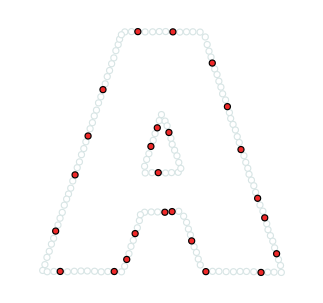 <?xml version="1.0" encoding="UTF-8"?>
<dia:diagram xmlns:dia="http://www.lysator.liu.se/~alla/dia/">
  <dia:layer name="Background" visible="true" active="true">
    <dia:object type="Standard - Box" version="0" id="O0">
      <dia:attribute name="obj_pos">
        <dia:point val="14.036,6.451"/>
      </dia:attribute>
      <dia:attribute name="obj_bb">
        <dia:rectangle val="13.986,6.401;30.086,21.502"/>
      </dia:attribute>
      <dia:attribute name="elem_corner">
        <dia:point val="14.036,6.451"/>
      </dia:attribute>
      <dia:attribute name="elem_width">
        <dia:real val="16"/>
      </dia:attribute>
      <dia:attribute name="elem_height">
        <dia:real val="15.0"/>
      </dia:attribute>
      <dia:attribute name="border_width">
        <dia:real val="0.1"/>
      </dia:attribute>
      <dia:attribute name="border_color">
        <dia:color val="#ffffff"/>
      </dia:attribute>
      <dia:attribute name="show_background">
        <dia:boolean val="true"/>
      </dia:attribute>
    </dia:object>
    <dia:object type="Standard - Ellipse" version="0" id="O1">
      <dia:attribute name="obj_pos">
        <dia:point val="19.692,8.428"/>
      </dia:attribute>
      <dia:attribute name="obj_bb">
        <dia:rectangle val="19.662,8.398;20.028,8.764"/>
      </dia:attribute>
      <dia:attribute name="elem_corner">
        <dia:point val="19.692,8.428"/>
      </dia:attribute>
      <dia:attribute name="elem_width">
        <dia:real val="0.306"/>
      </dia:attribute>
      <dia:attribute name="elem_height">
        <dia:real val="0.306"/>
      </dia:attribute>
      <dia:attribute name="border_width">
        <dia:real val="0.06"/>
      </dia:attribute>
      <dia:attribute name="border_color">
        <dia:color val="#d8e5e5"/>
      </dia:attribute>
      <dia:attribute name="aspect">
        <dia:enum val="2"/>
      </dia:attribute>
    </dia:object>
    <dia:object type="Standard - Ellipse" version="0" id="O2">
      <dia:attribute name="obj_pos">
        <dia:point val="19.576,8.732"/>
      </dia:attribute>
      <dia:attribute name="obj_bb">
        <dia:rectangle val="19.546,8.702;19.913,9.068"/>
      </dia:attribute>
      <dia:attribute name="elem_corner">
        <dia:point val="19.576,8.732"/>
      </dia:attribute>
      <dia:attribute name="elem_width">
        <dia:real val="0.306"/>
      </dia:attribute>
      <dia:attribute name="elem_height">
        <dia:real val="0.306"/>
      </dia:attribute>
      <dia:attribute name="border_width">
        <dia:real val="0.06"/>
      </dia:attribute>
      <dia:attribute name="border_color">
        <dia:color val="#d8e5e5"/>
      </dia:attribute>
      <dia:attribute name="aspect">
        <dia:enum val="2"/>
      </dia:attribute>
    </dia:object>
    <dia:object type="Standard - Ellipse" version="0" id="O3">
      <dia:attribute name="obj_pos">
        <dia:point val="19.475,9.094"/>
      </dia:attribute>
      <dia:attribute name="obj_bb">
        <dia:rectangle val="19.445,9.064;19.811,9.43"/>
      </dia:attribute>
      <dia:attribute name="elem_corner">
        <dia:point val="19.475,9.094"/>
      </dia:attribute>
      <dia:attribute name="elem_width">
        <dia:real val="0.306"/>
      </dia:attribute>
      <dia:attribute name="elem_height">
        <dia:real val="0.306"/>
      </dia:attribute>
      <dia:attribute name="border_width">
        <dia:real val="0.06"/>
      </dia:attribute>
      <dia:attribute name="border_color">
        <dia:color val="#d8e5e5"/>
      </dia:attribute>
      <dia:attribute name="aspect">
        <dia:enum val="2"/>
      </dia:attribute>
    </dia:object>
    <dia:object type="Standard - Ellipse" version="0" id="O4">
      <dia:attribute name="obj_pos">
        <dia:point val="19.364,9.384"/>
      </dia:attribute>
      <dia:attribute name="obj_bb">
        <dia:rectangle val="19.334,9.354;19.7,9.721"/>
      </dia:attribute>
      <dia:attribute name="elem_corner">
        <dia:point val="19.364,9.384"/>
      </dia:attribute>
      <dia:attribute name="elem_width">
        <dia:real val="0.306"/>
      </dia:attribute>
      <dia:attribute name="elem_height">
        <dia:real val="0.306"/>
      </dia:attribute>
      <dia:attribute name="border_width">
        <dia:real val="0.06"/>
      </dia:attribute>
      <dia:attribute name="border_color">
        <dia:color val="#d8e5e5"/>
      </dia:attribute>
      <dia:attribute name="aspect">
        <dia:enum val="2"/>
      </dia:attribute>
    </dia:object>
    <dia:object type="Standard - Ellipse" version="0" id="O5">
      <dia:attribute name="obj_pos">
        <dia:point val="19.261,9.723"/>
      </dia:attribute>
      <dia:attribute name="obj_bb">
        <dia:rectangle val="19.23,9.693;19.597,10.059"/>
      </dia:attribute>
      <dia:attribute name="elem_corner">
        <dia:point val="19.261,9.723"/>
      </dia:attribute>
      <dia:attribute name="elem_width">
        <dia:real val="0.306"/>
      </dia:attribute>
      <dia:attribute name="elem_height">
        <dia:real val="0.306"/>
      </dia:attribute>
      <dia:attribute name="border_width">
        <dia:real val="0.06"/>
      </dia:attribute>
      <dia:attribute name="border_color">
        <dia:color val="#d8e5e5"/>
      </dia:attribute>
      <dia:attribute name="aspect">
        <dia:enum val="2"/>
      </dia:attribute>
    </dia:object>
    <dia:object type="Standard - Ellipse" version="0" id="O6">
      <dia:attribute name="obj_pos">
        <dia:point val="19.145,10.028"/>
      </dia:attribute>
      <dia:attribute name="obj_bb">
        <dia:rectangle val="19.115,9.998;19.481,10.364"/>
      </dia:attribute>
      <dia:attribute name="elem_corner">
        <dia:point val="19.145,10.028"/>
      </dia:attribute>
      <dia:attribute name="elem_width">
        <dia:real val="0.306"/>
      </dia:attribute>
      <dia:attribute name="elem_height">
        <dia:real val="0.306"/>
      </dia:attribute>
      <dia:attribute name="border_width">
        <dia:real val="0.06"/>
      </dia:attribute>
      <dia:attribute name="border_color">
        <dia:color val="#d8e5e5"/>
      </dia:attribute>
      <dia:attribute name="aspect">
        <dia:enum val="2"/>
      </dia:attribute>
    </dia:object>
    <dia:object type="Standard - Ellipse" version="0" id="O7">
      <dia:attribute name="obj_pos">
        <dia:point val="19.043,10.39"/>
      </dia:attribute>
      <dia:attribute name="obj_bb">
        <dia:rectangle val="19.013,10.36;19.379,10.726"/>
      </dia:attribute>
      <dia:attribute name="elem_corner">
        <dia:point val="19.043,10.39"/>
      </dia:attribute>
      <dia:attribute name="elem_width">
        <dia:real val="0.306"/>
      </dia:attribute>
      <dia:attribute name="elem_height">
        <dia:real val="0.306"/>
      </dia:attribute>
      <dia:attribute name="border_width">
        <dia:real val="0.06"/>
      </dia:attribute>
      <dia:attribute name="border_color">
        <dia:color val="#d8e5e5"/>
      </dia:attribute>
      <dia:attribute name="aspect">
        <dia:enum val="2"/>
      </dia:attribute>
    </dia:object>
    <dia:object type="Standard - Ellipse" version="0" id="O8">
      <dia:attribute name="obj_pos">
        <dia:point val="18.824,11.039"/>
      </dia:attribute>
      <dia:attribute name="obj_bb">
        <dia:rectangle val="18.794,11.009;19.161,11.375"/>
      </dia:attribute>
      <dia:attribute name="elem_corner">
        <dia:point val="18.824,11.039"/>
      </dia:attribute>
      <dia:attribute name="elem_width">
        <dia:real val="0.306"/>
      </dia:attribute>
      <dia:attribute name="elem_height">
        <dia:real val="0.306"/>
      </dia:attribute>
      <dia:attribute name="border_width">
        <dia:real val="0.06"/>
      </dia:attribute>
      <dia:attribute name="border_color">
        <dia:color val="#d8e5e5"/>
      </dia:attribute>
      <dia:attribute name="aspect">
        <dia:enum val="2"/>
      </dia:attribute>
    </dia:object>
    <dia:object type="Standard - Ellipse" version="0" id="O9">
      <dia:attribute name="obj_pos">
        <dia:point val="18.709,11.343"/>
      </dia:attribute>
      <dia:attribute name="obj_bb">
        <dia:rectangle val="18.678,11.313;19.045,11.679"/>
      </dia:attribute>
      <dia:attribute name="elem_corner">
        <dia:point val="18.709,11.343"/>
      </dia:attribute>
      <dia:attribute name="elem_width">
        <dia:real val="0.306"/>
      </dia:attribute>
      <dia:attribute name="elem_height">
        <dia:real val="0.306"/>
      </dia:attribute>
      <dia:attribute name="border_width">
        <dia:real val="0.06"/>
      </dia:attribute>
      <dia:attribute name="border_color">
        <dia:color val="#d8e5e5"/>
      </dia:attribute>
      <dia:attribute name="aspect">
        <dia:enum val="2"/>
      </dia:attribute>
    </dia:object>
    <dia:object type="Standard - Ellipse" version="0" id="O10">
      <dia:attribute name="obj_pos">
        <dia:point val="18.607,11.705"/>
      </dia:attribute>
      <dia:attribute name="obj_bb">
        <dia:rectangle val="18.577,11.675;18.943,12.041"/>
      </dia:attribute>
      <dia:attribute name="elem_corner">
        <dia:point val="18.607,11.705"/>
      </dia:attribute>
      <dia:attribute name="elem_width">
        <dia:real val="0.306"/>
      </dia:attribute>
      <dia:attribute name="elem_height">
        <dia:real val="0.306"/>
      </dia:attribute>
      <dia:attribute name="border_width">
        <dia:real val="0.06"/>
      </dia:attribute>
      <dia:attribute name="border_color">
        <dia:color val="#d8e5e5"/>
      </dia:attribute>
      <dia:attribute name="aspect">
        <dia:enum val="2"/>
      </dia:attribute>
    </dia:object>
    <dia:object type="Standard - Ellipse" version="0" id="O11">
      <dia:attribute name="obj_pos">
        <dia:point val="18.496,11.995"/>
      </dia:attribute>
      <dia:attribute name="obj_bb">
        <dia:rectangle val="18.466,11.965;18.832,12.332"/>
      </dia:attribute>
      <dia:attribute name="elem_corner">
        <dia:point val="18.496,11.995"/>
      </dia:attribute>
      <dia:attribute name="elem_width">
        <dia:real val="0.306"/>
      </dia:attribute>
      <dia:attribute name="elem_height">
        <dia:real val="0.306"/>
      </dia:attribute>
      <dia:attribute name="border_width">
        <dia:real val="0.06"/>
      </dia:attribute>
      <dia:attribute name="border_color">
        <dia:color val="#d8e5e5"/>
      </dia:attribute>
      <dia:attribute name="aspect">
        <dia:enum val="2"/>
      </dia:attribute>
    </dia:object>
    <dia:object type="Standard - Ellipse" version="0" id="O12">
      <dia:attribute name="obj_pos">
        <dia:point val="18.404,12.331"/>
      </dia:attribute>
      <dia:attribute name="obj_bb">
        <dia:rectangle val="18.374,12.301;18.741,12.667"/>
      </dia:attribute>
      <dia:attribute name="elem_corner">
        <dia:point val="18.404,12.331"/>
      </dia:attribute>
      <dia:attribute name="elem_width">
        <dia:real val="0.306"/>
      </dia:attribute>
      <dia:attribute name="elem_height">
        <dia:real val="0.306"/>
      </dia:attribute>
      <dia:attribute name="border_width">
        <dia:real val="0.06"/>
      </dia:attribute>
      <dia:attribute name="border_color">
        <dia:color val="#d8e5e5"/>
      </dia:attribute>
      <dia:attribute name="aspect">
        <dia:enum val="2"/>
      </dia:attribute>
    </dia:object>
    <dia:object type="Standard - Ellipse" version="0" id="O13">
      <dia:attribute name="obj_pos">
        <dia:point val="18.288,12.635"/>
      </dia:attribute>
      <dia:attribute name="obj_bb">
        <dia:rectangle val="18.258,12.605;18.625,12.971"/>
      </dia:attribute>
      <dia:attribute name="elem_corner">
        <dia:point val="18.288,12.635"/>
      </dia:attribute>
      <dia:attribute name="elem_width">
        <dia:real val="0.306"/>
      </dia:attribute>
      <dia:attribute name="elem_height">
        <dia:real val="0.306"/>
      </dia:attribute>
      <dia:attribute name="border_width">
        <dia:real val="0.06"/>
      </dia:attribute>
      <dia:attribute name="border_color">
        <dia:color val="#d8e5e5"/>
      </dia:attribute>
      <dia:attribute name="aspect">
        <dia:enum val="2"/>
      </dia:attribute>
    </dia:object>
    <dia:object type="Standard - Ellipse" version="0" id="O14">
      <dia:attribute name="obj_pos">
        <dia:point val="18.076,13.287"/>
      </dia:attribute>
      <dia:attribute name="obj_bb">
        <dia:rectangle val="18.046,13.258;18.412,13.624"/>
      </dia:attribute>
      <dia:attribute name="elem_corner">
        <dia:point val="18.076,13.287"/>
      </dia:attribute>
      <dia:attribute name="elem_width">
        <dia:real val="0.306"/>
      </dia:attribute>
      <dia:attribute name="elem_height">
        <dia:real val="0.306"/>
      </dia:attribute>
      <dia:attribute name="border_width">
        <dia:real val="0.06"/>
      </dia:attribute>
      <dia:attribute name="border_color">
        <dia:color val="#d8e5e5"/>
      </dia:attribute>
      <dia:attribute name="aspect">
        <dia:enum val="2"/>
      </dia:attribute>
    </dia:object>
    <dia:object type="Standard - Ellipse" version="0" id="O15">
      <dia:attribute name="obj_pos">
        <dia:point val="17.973,13.627"/>
      </dia:attribute>
      <dia:attribute name="obj_bb">
        <dia:rectangle val="17.943,13.597;18.309,13.963"/>
      </dia:attribute>
      <dia:attribute name="elem_corner">
        <dia:point val="17.973,13.627"/>
      </dia:attribute>
      <dia:attribute name="elem_width">
        <dia:real val="0.306"/>
      </dia:attribute>
      <dia:attribute name="elem_height">
        <dia:real val="0.306"/>
      </dia:attribute>
      <dia:attribute name="border_width">
        <dia:real val="0.06"/>
      </dia:attribute>
      <dia:attribute name="border_color">
        <dia:color val="#d8e5e5"/>
      </dia:attribute>
      <dia:attribute name="aspect">
        <dia:enum val="2"/>
      </dia:attribute>
    </dia:object>
    <dia:object type="Standard - Ellipse" version="0" id="O16">
      <dia:attribute name="obj_pos">
        <dia:point val="17.857,13.931"/>
      </dia:attribute>
      <dia:attribute name="obj_bb">
        <dia:rectangle val="17.827,13.901;18.193,14.267"/>
      </dia:attribute>
      <dia:attribute name="elem_corner">
        <dia:point val="17.857,13.931"/>
      </dia:attribute>
      <dia:attribute name="elem_width">
        <dia:real val="0.306"/>
      </dia:attribute>
      <dia:attribute name="elem_height">
        <dia:real val="0.306"/>
      </dia:attribute>
      <dia:attribute name="border_width">
        <dia:real val="0.06"/>
      </dia:attribute>
      <dia:attribute name="border_color">
        <dia:color val="#d8e5e5"/>
      </dia:attribute>
      <dia:attribute name="aspect">
        <dia:enum val="2"/>
      </dia:attribute>
    </dia:object>
    <dia:object type="Standard - Ellipse" version="0" id="O17">
      <dia:attribute name="obj_pos">
        <dia:point val="17.755,14.293"/>
      </dia:attribute>
      <dia:attribute name="obj_bb">
        <dia:rectangle val="17.725,14.263;18.091,14.629"/>
      </dia:attribute>
      <dia:attribute name="elem_corner">
        <dia:point val="17.755,14.293"/>
      </dia:attribute>
      <dia:attribute name="elem_width">
        <dia:real val="0.306"/>
      </dia:attribute>
      <dia:attribute name="elem_height">
        <dia:real val="0.306"/>
      </dia:attribute>
      <dia:attribute name="border_width">
        <dia:real val="0.06"/>
      </dia:attribute>
      <dia:attribute name="border_color">
        <dia:color val="#d8e5e5"/>
      </dia:attribute>
      <dia:attribute name="aspect">
        <dia:enum val="2"/>
      </dia:attribute>
    </dia:object>
    <dia:object type="Standard - Ellipse" version="0" id="O18">
      <dia:attribute name="obj_pos">
        <dia:point val="17.644,14.583"/>
      </dia:attribute>
      <dia:attribute name="obj_bb">
        <dia:rectangle val="17.614,14.553;17.981,14.919"/>
      </dia:attribute>
      <dia:attribute name="elem_corner">
        <dia:point val="17.644,14.583"/>
      </dia:attribute>
      <dia:attribute name="elem_width">
        <dia:real val="0.306"/>
      </dia:attribute>
      <dia:attribute name="elem_height">
        <dia:real val="0.306"/>
      </dia:attribute>
      <dia:attribute name="border_width">
        <dia:real val="0.06"/>
      </dia:attribute>
      <dia:attribute name="border_color">
        <dia:color val="#d8e5e5"/>
      </dia:attribute>
      <dia:attribute name="aspect">
        <dia:enum val="2"/>
      </dia:attribute>
    </dia:object>
    <dia:object type="Standard - Ellipse" version="0" id="O19">
      <dia:attribute name="obj_pos">
        <dia:point val="17.421,15.246"/>
      </dia:attribute>
      <dia:attribute name="obj_bb">
        <dia:rectangle val="17.391,15.216;17.757,15.582"/>
      </dia:attribute>
      <dia:attribute name="elem_corner">
        <dia:point val="17.421,15.246"/>
      </dia:attribute>
      <dia:attribute name="elem_width">
        <dia:real val="0.306"/>
      </dia:attribute>
      <dia:attribute name="elem_height">
        <dia:real val="0.306"/>
      </dia:attribute>
      <dia:attribute name="border_width">
        <dia:real val="0.06"/>
      </dia:attribute>
      <dia:attribute name="border_color">
        <dia:color val="#d8e5e5"/>
      </dia:attribute>
      <dia:attribute name="aspect">
        <dia:enum val="2"/>
      </dia:attribute>
    </dia:object>
    <dia:object type="Standard - Ellipse" version="0" id="O20">
      <dia:attribute name="obj_pos">
        <dia:point val="17.319,15.608"/>
      </dia:attribute>
      <dia:attribute name="obj_bb">
        <dia:rectangle val="17.289,15.578;17.655,15.944"/>
      </dia:attribute>
      <dia:attribute name="elem_corner">
        <dia:point val="17.319,15.608"/>
      </dia:attribute>
      <dia:attribute name="elem_width">
        <dia:real val="0.306"/>
      </dia:attribute>
      <dia:attribute name="elem_height">
        <dia:real val="0.306"/>
      </dia:attribute>
      <dia:attribute name="border_width">
        <dia:real val="0.06"/>
      </dia:attribute>
      <dia:attribute name="border_color">
        <dia:color val="#d8e5e5"/>
      </dia:attribute>
      <dia:attribute name="aspect">
        <dia:enum val="2"/>
      </dia:attribute>
    </dia:object>
    <dia:object type="Standard - Ellipse" version="0" id="O21">
      <dia:attribute name="obj_pos">
        <dia:point val="17.208,15.899"/>
      </dia:attribute>
      <dia:attribute name="obj_bb">
        <dia:rectangle val="17.178,15.868;17.544,16.235"/>
      </dia:attribute>
      <dia:attribute name="elem_corner">
        <dia:point val="17.208,15.899"/>
      </dia:attribute>
      <dia:attribute name="elem_width">
        <dia:real val="0.306"/>
      </dia:attribute>
      <dia:attribute name="elem_height">
        <dia:real val="0.306"/>
      </dia:attribute>
      <dia:attribute name="border_width">
        <dia:real val="0.06"/>
      </dia:attribute>
      <dia:attribute name="border_color">
        <dia:color val="#d8e5e5"/>
      </dia:attribute>
      <dia:attribute name="aspect">
        <dia:enum val="2"/>
      </dia:attribute>
    </dia:object>
    <dia:object type="Standard - Ellipse" version="0" id="O22">
      <dia:attribute name="obj_pos">
        <dia:point val="17.114,16.152"/>
      </dia:attribute>
      <dia:attribute name="obj_bb">
        <dia:rectangle val="17.084,16.122;17.45,16.489"/>
      </dia:attribute>
      <dia:attribute name="elem_corner">
        <dia:point val="17.114,16.152"/>
      </dia:attribute>
      <dia:attribute name="elem_width">
        <dia:real val="0.306"/>
      </dia:attribute>
      <dia:attribute name="elem_height">
        <dia:real val="0.306"/>
      </dia:attribute>
      <dia:attribute name="border_width">
        <dia:real val="0.06"/>
      </dia:attribute>
      <dia:attribute name="border_color">
        <dia:color val="#d8e5e5"/>
      </dia:attribute>
      <dia:attribute name="aspect">
        <dia:enum val="2"/>
      </dia:attribute>
    </dia:object>
    <dia:object type="Standard - Ellipse" version="0" id="O23">
      <dia:attribute name="obj_pos">
        <dia:point val="16.998,16.457"/>
      </dia:attribute>
      <dia:attribute name="obj_bb">
        <dia:rectangle val="16.968,16.427;17.334,16.793"/>
      </dia:attribute>
      <dia:attribute name="elem_corner">
        <dia:point val="16.998,16.457"/>
      </dia:attribute>
      <dia:attribute name="elem_width">
        <dia:real val="0.306"/>
      </dia:attribute>
      <dia:attribute name="elem_height">
        <dia:real val="0.306"/>
      </dia:attribute>
      <dia:attribute name="border_width">
        <dia:real val="0.06"/>
      </dia:attribute>
      <dia:attribute name="border_color">
        <dia:color val="#d8e5e5"/>
      </dia:attribute>
      <dia:attribute name="aspect">
        <dia:enum val="2"/>
      </dia:attribute>
    </dia:object>
    <dia:object type="Standard - Ellipse" version="0" id="O24">
      <dia:attribute name="obj_pos">
        <dia:point val="16.896,16.819"/>
      </dia:attribute>
      <dia:attribute name="obj_bb">
        <dia:rectangle val="16.866,16.789;17.233,17.155"/>
      </dia:attribute>
      <dia:attribute name="elem_corner">
        <dia:point val="16.896,16.819"/>
      </dia:attribute>
      <dia:attribute name="elem_width">
        <dia:real val="0.306"/>
      </dia:attribute>
      <dia:attribute name="elem_height">
        <dia:real val="0.306"/>
      </dia:attribute>
      <dia:attribute name="border_width">
        <dia:real val="0.06"/>
      </dia:attribute>
      <dia:attribute name="border_color">
        <dia:color val="#d8e5e5"/>
      </dia:attribute>
      <dia:attribute name="aspect">
        <dia:enum val="2"/>
      </dia:attribute>
    </dia:object>
    <dia:object type="Standard - Ellipse" version="0" id="O25">
      <dia:attribute name="obj_pos">
        <dia:point val="16.785,17.109"/>
      </dia:attribute>
      <dia:attribute name="obj_bb">
        <dia:rectangle val="16.755,17.079;17.122,17.445"/>
      </dia:attribute>
      <dia:attribute name="elem_corner">
        <dia:point val="16.785,17.109"/>
      </dia:attribute>
      <dia:attribute name="elem_width">
        <dia:real val="0.306"/>
      </dia:attribute>
      <dia:attribute name="elem_height">
        <dia:real val="0.306"/>
      </dia:attribute>
      <dia:attribute name="border_width">
        <dia:real val="0.06"/>
      </dia:attribute>
      <dia:attribute name="border_color">
        <dia:color val="#d8e5e5"/>
      </dia:attribute>
      <dia:attribute name="aspect">
        <dia:enum val="2"/>
      </dia:attribute>
    </dia:object>
    <dia:object type="Standard - Ellipse" version="0" id="O26">
      <dia:attribute name="obj_pos">
        <dia:point val="16.682,17.448"/>
      </dia:attribute>
      <dia:attribute name="obj_bb">
        <dia:rectangle val="16.652,17.418;17.018,17.784"/>
      </dia:attribute>
      <dia:attribute name="elem_corner">
        <dia:point val="16.682,17.448"/>
      </dia:attribute>
      <dia:attribute name="elem_width">
        <dia:real val="0.306"/>
      </dia:attribute>
      <dia:attribute name="elem_height">
        <dia:real val="0.306"/>
      </dia:attribute>
      <dia:attribute name="border_width">
        <dia:real val="0.06"/>
      </dia:attribute>
      <dia:attribute name="border_color">
        <dia:color val="#d8e5e5"/>
      </dia:attribute>
      <dia:attribute name="aspect">
        <dia:enum val="2"/>
      </dia:attribute>
    </dia:object>
    <dia:object type="Standard - Ellipse" version="0" id="O27">
      <dia:attribute name="obj_pos">
        <dia:point val="16.465,18.114"/>
      </dia:attribute>
      <dia:attribute name="obj_bb">
        <dia:rectangle val="16.435,18.084;16.801,18.451"/>
      </dia:attribute>
      <dia:attribute name="elem_corner">
        <dia:point val="16.465,18.114"/>
      </dia:attribute>
      <dia:attribute name="elem_width">
        <dia:real val="0.306"/>
      </dia:attribute>
      <dia:attribute name="elem_height">
        <dia:real val="0.306"/>
      </dia:attribute>
      <dia:attribute name="border_width">
        <dia:real val="0.06"/>
      </dia:attribute>
      <dia:attribute name="border_color">
        <dia:color val="#d8e5e5"/>
      </dia:attribute>
      <dia:attribute name="aspect">
        <dia:enum val="2"/>
      </dia:attribute>
    </dia:object>
    <dia:object type="Standard - Ellipse" version="0" id="O28">
      <dia:attribute name="obj_pos">
        <dia:point val="16.354,18.405"/>
      </dia:attribute>
      <dia:attribute name="obj_bb">
        <dia:rectangle val="16.324,18.375;16.69,18.741"/>
      </dia:attribute>
      <dia:attribute name="elem_corner">
        <dia:point val="16.354,18.405"/>
      </dia:attribute>
      <dia:attribute name="elem_width">
        <dia:real val="0.306"/>
      </dia:attribute>
      <dia:attribute name="elem_height">
        <dia:real val="0.306"/>
      </dia:attribute>
      <dia:attribute name="border_width">
        <dia:real val="0.06"/>
      </dia:attribute>
      <dia:attribute name="border_color">
        <dia:color val="#d8e5e5"/>
      </dia:attribute>
      <dia:attribute name="aspect">
        <dia:enum val="2"/>
      </dia:attribute>
    </dia:object>
    <dia:object type="Standard - Ellipse" version="0" id="O29">
      <dia:attribute name="obj_pos">
        <dia:point val="16.246,18.763"/>
      </dia:attribute>
      <dia:attribute name="obj_bb">
        <dia:rectangle val="16.216,18.733;16.582,19.099"/>
      </dia:attribute>
      <dia:attribute name="elem_corner">
        <dia:point val="16.246,18.763"/>
      </dia:attribute>
      <dia:attribute name="elem_width">
        <dia:real val="0.306"/>
      </dia:attribute>
      <dia:attribute name="elem_height">
        <dia:real val="0.306"/>
      </dia:attribute>
      <dia:attribute name="border_width">
        <dia:real val="0.06"/>
      </dia:attribute>
      <dia:attribute name="border_color">
        <dia:color val="#d8e5e5"/>
      </dia:attribute>
      <dia:attribute name="aspect">
        <dia:enum val="2"/>
      </dia:attribute>
    </dia:object>
    <dia:object type="Standard - Ellipse" version="0" id="O30">
      <dia:attribute name="obj_pos">
        <dia:point val="16.13,19.067"/>
      </dia:attribute>
      <dia:attribute name="obj_bb">
        <dia:rectangle val="16.1,19.038;16.466,19.404"/>
      </dia:attribute>
      <dia:attribute name="elem_corner">
        <dia:point val="16.13,19.067"/>
      </dia:attribute>
      <dia:attribute name="elem_width">
        <dia:real val="0.306"/>
      </dia:attribute>
      <dia:attribute name="elem_height">
        <dia:real val="0.306"/>
      </dia:attribute>
      <dia:attribute name="border_width">
        <dia:real val="0.06"/>
      </dia:attribute>
      <dia:attribute name="border_color">
        <dia:color val="#d8e5e5"/>
      </dia:attribute>
      <dia:attribute name="aspect">
        <dia:enum val="2"/>
      </dia:attribute>
    </dia:object>
    <dia:object type="Standard - Ellipse" version="0" id="O31">
      <dia:attribute name="obj_pos">
        <dia:point val="16.029,19.43"/>
      </dia:attribute>
      <dia:attribute name="obj_bb">
        <dia:rectangle val="15.999,19.4;16.365,19.766"/>
      </dia:attribute>
      <dia:attribute name="elem_corner">
        <dia:point val="16.029,19.43"/>
      </dia:attribute>
      <dia:attribute name="elem_width">
        <dia:real val="0.306"/>
      </dia:attribute>
      <dia:attribute name="elem_height">
        <dia:real val="0.306"/>
      </dia:attribute>
      <dia:attribute name="border_width">
        <dia:real val="0.06"/>
      </dia:attribute>
      <dia:attribute name="border_color">
        <dia:color val="#d8e5e5"/>
      </dia:attribute>
      <dia:attribute name="aspect">
        <dia:enum val="2"/>
      </dia:attribute>
    </dia:object>
    <dia:object type="Standard - Ellipse" version="0" id="O32">
      <dia:attribute name="obj_pos">
        <dia:point val="15.918,19.72"/>
      </dia:attribute>
      <dia:attribute name="obj_bb">
        <dia:rectangle val="15.888,19.69;16.254,20.056"/>
      </dia:attribute>
      <dia:attribute name="elem_corner">
        <dia:point val="15.918,19.72"/>
      </dia:attribute>
      <dia:attribute name="elem_width">
        <dia:real val="0.306"/>
      </dia:attribute>
      <dia:attribute name="elem_height">
        <dia:real val="0.306"/>
      </dia:attribute>
      <dia:attribute name="border_width">
        <dia:real val="0.06"/>
      </dia:attribute>
      <dia:attribute name="border_color">
        <dia:color val="#d8e5e5"/>
      </dia:attribute>
      <dia:attribute name="aspect">
        <dia:enum val="2"/>
      </dia:attribute>
    </dia:object>
    <dia:object type="Standard - Ellipse" version="0" id="O33">
      <dia:attribute name="obj_pos">
        <dia:point val="16.143,19.785"/>
      </dia:attribute>
      <dia:attribute name="obj_bb">
        <dia:rectangle val="16.113,19.755;16.479,20.121"/>
      </dia:attribute>
      <dia:attribute name="elem_corner">
        <dia:point val="16.143,19.785"/>
      </dia:attribute>
      <dia:attribute name="elem_width">
        <dia:real val="0.306"/>
      </dia:attribute>
      <dia:attribute name="elem_height">
        <dia:real val="0.306"/>
      </dia:attribute>
      <dia:attribute name="border_width">
        <dia:real val="0.06"/>
      </dia:attribute>
      <dia:attribute name="border_color">
        <dia:color val="#d8e5e5"/>
      </dia:attribute>
      <dia:attribute name="aspect">
        <dia:enum val="2"/>
      </dia:attribute>
    </dia:object>
    <dia:object type="Standard - Ellipse" version="0" id="O34">
      <dia:attribute name="obj_pos">
        <dia:point val="16.476,19.77"/>
      </dia:attribute>
      <dia:attribute name="obj_bb">
        <dia:rectangle val="16.446,19.741;16.812,20.107"/>
      </dia:attribute>
      <dia:attribute name="elem_corner">
        <dia:point val="16.476,19.77"/>
      </dia:attribute>
      <dia:attribute name="elem_width">
        <dia:real val="0.306"/>
      </dia:attribute>
      <dia:attribute name="elem_height">
        <dia:real val="0.306"/>
      </dia:attribute>
      <dia:attribute name="border_width">
        <dia:real val="0.06"/>
      </dia:attribute>
      <dia:attribute name="border_color">
        <dia:color val="#d8e5e5"/>
      </dia:attribute>
      <dia:attribute name="aspect">
        <dia:enum val="2"/>
      </dia:attribute>
    </dia:object>
    <dia:object type="Standard - Ellipse" version="0" id="O35">
      <dia:attribute name="obj_pos">
        <dia:point val="17.157,19.785"/>
      </dia:attribute>
      <dia:attribute name="obj_bb">
        <dia:rectangle val="17.127,19.755;17.493,20.121"/>
      </dia:attribute>
      <dia:attribute name="elem_corner">
        <dia:point val="17.157,19.785"/>
      </dia:attribute>
      <dia:attribute name="elem_width">
        <dia:real val="0.306"/>
      </dia:attribute>
      <dia:attribute name="elem_height">
        <dia:real val="0.306"/>
      </dia:attribute>
      <dia:attribute name="border_width">
        <dia:real val="0.06"/>
      </dia:attribute>
      <dia:attribute name="border_color">
        <dia:color val="#d8e5e5"/>
      </dia:attribute>
      <dia:attribute name="aspect">
        <dia:enum val="2"/>
      </dia:attribute>
    </dia:object>
    <dia:object type="Standard - Ellipse" version="0" id="O36">
      <dia:attribute name="obj_pos">
        <dia:point val="17.498,19.762"/>
      </dia:attribute>
      <dia:attribute name="obj_bb">
        <dia:rectangle val="17.468,19.732;17.834,20.099"/>
      </dia:attribute>
      <dia:attribute name="elem_corner">
        <dia:point val="17.498,19.762"/>
      </dia:attribute>
      <dia:attribute name="elem_width">
        <dia:real val="0.306"/>
      </dia:attribute>
      <dia:attribute name="elem_height">
        <dia:real val="0.306"/>
      </dia:attribute>
      <dia:attribute name="border_width">
        <dia:real val="0.06"/>
      </dia:attribute>
      <dia:attribute name="border_color">
        <dia:color val="#d8e5e5"/>
      </dia:attribute>
      <dia:attribute name="aspect">
        <dia:enum val="2"/>
      </dia:attribute>
    </dia:object>
    <dia:object type="Standard - Ellipse" version="0" id="O37">
      <dia:attribute name="obj_pos">
        <dia:point val="17.831,19.748"/>
      </dia:attribute>
      <dia:attribute name="obj_bb">
        <dia:rectangle val="17.801,19.718;18.167,20.084"/>
      </dia:attribute>
      <dia:attribute name="elem_corner">
        <dia:point val="17.831,19.748"/>
      </dia:attribute>
      <dia:attribute name="elem_width">
        <dia:real val="0.306"/>
      </dia:attribute>
      <dia:attribute name="elem_height">
        <dia:real val="0.306"/>
      </dia:attribute>
      <dia:attribute name="border_width">
        <dia:real val="0.06"/>
      </dia:attribute>
      <dia:attribute name="border_color">
        <dia:color val="#d8e5e5"/>
      </dia:attribute>
      <dia:attribute name="aspect">
        <dia:enum val="2"/>
      </dia:attribute>
    </dia:object>
    <dia:object type="Standard - Ellipse" version="0" id="O38">
      <dia:attribute name="obj_pos">
        <dia:point val="18.15,19.748"/>
      </dia:attribute>
      <dia:attribute name="obj_bb">
        <dia:rectangle val="18.12,19.718;18.486,20.084"/>
      </dia:attribute>
      <dia:attribute name="elem_corner">
        <dia:point val="18.15,19.748"/>
      </dia:attribute>
      <dia:attribute name="elem_width">
        <dia:real val="0.306"/>
      </dia:attribute>
      <dia:attribute name="elem_height">
        <dia:real val="0.306"/>
      </dia:attribute>
      <dia:attribute name="border_width">
        <dia:real val="0.06"/>
      </dia:attribute>
      <dia:attribute name="border_color">
        <dia:color val="#d8e5e5"/>
      </dia:attribute>
      <dia:attribute name="aspect">
        <dia:enum val="2"/>
      </dia:attribute>
    </dia:object>
    <dia:object type="Standard - Ellipse" version="0" id="O39">
      <dia:attribute name="obj_pos">
        <dia:point val="18.512,19.762"/>
      </dia:attribute>
      <dia:attribute name="obj_bb">
        <dia:rectangle val="18.482,19.732;18.848,20.099"/>
      </dia:attribute>
      <dia:attribute name="elem_corner">
        <dia:point val="18.512,19.762"/>
      </dia:attribute>
      <dia:attribute name="elem_width">
        <dia:real val="0.306"/>
      </dia:attribute>
      <dia:attribute name="elem_height">
        <dia:real val="0.306"/>
      </dia:attribute>
      <dia:attribute name="border_width">
        <dia:real val="0.06"/>
      </dia:attribute>
      <dia:attribute name="border_color">
        <dia:color val="#d8e5e5"/>
      </dia:attribute>
      <dia:attribute name="aspect">
        <dia:enum val="2"/>
      </dia:attribute>
    </dia:object>
    <dia:object type="Standard - Ellipse" version="0" id="O40">
      <dia:attribute name="obj_pos">
        <dia:point val="18.844,19.788"/>
      </dia:attribute>
      <dia:attribute name="obj_bb">
        <dia:rectangle val="18.814,19.758;19.18,20.125"/>
      </dia:attribute>
      <dia:attribute name="elem_corner">
        <dia:point val="18.844,19.788"/>
      </dia:attribute>
      <dia:attribute name="elem_width">
        <dia:real val="0.306"/>
      </dia:attribute>
      <dia:attribute name="elem_height">
        <dia:real val="0.306"/>
      </dia:attribute>
      <dia:attribute name="border_width">
        <dia:real val="0.06"/>
      </dia:attribute>
      <dia:attribute name="border_color">
        <dia:color val="#d8e5e5"/>
      </dia:attribute>
      <dia:attribute name="aspect">
        <dia:enum val="2"/>
      </dia:attribute>
    </dia:object>
    <dia:object type="Standard - Ellipse" version="0" id="O41">
      <dia:attribute name="obj_pos">
        <dia:point val="19.177,19.774"/>
      </dia:attribute>
      <dia:attribute name="obj_bb">
        <dia:rectangle val="19.147,19.744;19.513,20.11"/>
      </dia:attribute>
      <dia:attribute name="elem_corner">
        <dia:point val="19.177,19.774"/>
      </dia:attribute>
      <dia:attribute name="elem_width">
        <dia:real val="0.306"/>
      </dia:attribute>
      <dia:attribute name="elem_height">
        <dia:real val="0.306"/>
      </dia:attribute>
      <dia:attribute name="border_width">
        <dia:real val="0.06"/>
      </dia:attribute>
      <dia:attribute name="border_color">
        <dia:color val="#d8e5e5"/>
      </dia:attribute>
      <dia:attribute name="aspect">
        <dia:enum val="2"/>
      </dia:attribute>
    </dia:object>
    <dia:object type="Standard - Ellipse" version="0" id="O42">
      <dia:attribute name="obj_pos">
        <dia:point val="19.858,19.788"/>
      </dia:attribute>
      <dia:attribute name="obj_bb">
        <dia:rectangle val="19.828,19.758;20.194,20.125"/>
      </dia:attribute>
      <dia:attribute name="elem_corner">
        <dia:point val="19.858,19.788"/>
      </dia:attribute>
      <dia:attribute name="elem_width">
        <dia:real val="0.306"/>
      </dia:attribute>
      <dia:attribute name="elem_height">
        <dia:real val="0.306"/>
      </dia:attribute>
      <dia:attribute name="border_width">
        <dia:real val="0.06"/>
      </dia:attribute>
      <dia:attribute name="border_color">
        <dia:color val="#d8e5e5"/>
      </dia:attribute>
      <dia:attribute name="aspect">
        <dia:enum val="2"/>
      </dia:attribute>
    </dia:object>
    <dia:object type="Standard - Ellipse" version="0" id="O43">
      <dia:attribute name="obj_pos">
        <dia:point val="21.044,14.846"/>
      </dia:attribute>
      <dia:attribute name="obj_bb">
        <dia:rectangle val="21.014,14.816;21.381,15.182"/>
      </dia:attribute>
      <dia:attribute name="elem_corner">
        <dia:point val="21.044,14.846"/>
      </dia:attribute>
      <dia:attribute name="elem_width">
        <dia:real val="0.306"/>
      </dia:attribute>
      <dia:attribute name="elem_height">
        <dia:real val="0.306"/>
      </dia:attribute>
      <dia:attribute name="border_width">
        <dia:real val="0.06"/>
      </dia:attribute>
      <dia:attribute name="border_color">
        <dia:color val="#d8e5e5"/>
      </dia:attribute>
      <dia:attribute name="aspect">
        <dia:enum val="2"/>
      </dia:attribute>
    </dia:object>
    <dia:object type="Standard - Ellipse" version="0" id="O44">
      <dia:attribute name="obj_pos">
        <dia:point val="21.378,14.831"/>
      </dia:attribute>
      <dia:attribute name="obj_bb">
        <dia:rectangle val="21.348,14.801;21.714,15.167"/>
      </dia:attribute>
      <dia:attribute name="elem_corner">
        <dia:point val="21.378,14.831"/>
      </dia:attribute>
      <dia:attribute name="elem_width">
        <dia:real val="0.306"/>
      </dia:attribute>
      <dia:attribute name="elem_height">
        <dia:real val="0.306"/>
      </dia:attribute>
      <dia:attribute name="border_width">
        <dia:real val="0.06"/>
      </dia:attribute>
      <dia:attribute name="border_color">
        <dia:color val="#d8e5e5"/>
      </dia:attribute>
      <dia:attribute name="aspect">
        <dia:enum val="2"/>
      </dia:attribute>
    </dia:object>
    <dia:object type="Standard - Ellipse" version="0" id="O45">
      <dia:attribute name="obj_pos">
        <dia:point val="22.058,14.846"/>
      </dia:attribute>
      <dia:attribute name="obj_bb">
        <dia:rectangle val="22.028,14.816;22.395,15.182"/>
      </dia:attribute>
      <dia:attribute name="elem_corner">
        <dia:point val="22.058,14.846"/>
      </dia:attribute>
      <dia:attribute name="elem_width">
        <dia:real val="0.306"/>
      </dia:attribute>
      <dia:attribute name="elem_height">
        <dia:real val="0.306"/>
      </dia:attribute>
      <dia:attribute name="border_width">
        <dia:real val="0.06"/>
      </dia:attribute>
      <dia:attribute name="border_color">
        <dia:color val="#d8e5e5"/>
      </dia:attribute>
      <dia:attribute name="aspect">
        <dia:enum val="2"/>
      </dia:attribute>
    </dia:object>
    <dia:object type="Standard - Ellipse" version="0" id="O46">
      <dia:attribute name="obj_pos">
        <dia:point val="22.361,14.828"/>
      </dia:attribute>
      <dia:attribute name="obj_bb">
        <dia:rectangle val="22.331,14.798;22.697,15.165"/>
      </dia:attribute>
      <dia:attribute name="elem_corner">
        <dia:point val="22.361,14.828"/>
      </dia:attribute>
      <dia:attribute name="elem_width">
        <dia:real val="0.306"/>
      </dia:attribute>
      <dia:attribute name="elem_height">
        <dia:real val="0.306"/>
      </dia:attribute>
      <dia:attribute name="border_width">
        <dia:real val="0.06"/>
      </dia:attribute>
      <dia:attribute name="border_color">
        <dia:color val="#d8e5e5"/>
      </dia:attribute>
      <dia:attribute name="aspect">
        <dia:enum val="2"/>
      </dia:attribute>
    </dia:object>
    <dia:object type="Standard - Ellipse" version="0" id="O47">
      <dia:attribute name="obj_pos">
        <dia:point val="22.694,14.814"/>
      </dia:attribute>
      <dia:attribute name="obj_bb">
        <dia:rectangle val="22.664,14.784;23.03,15.15"/>
      </dia:attribute>
      <dia:attribute name="elem_corner">
        <dia:point val="22.694,14.814"/>
      </dia:attribute>
      <dia:attribute name="elem_width">
        <dia:real val="0.306"/>
      </dia:attribute>
      <dia:attribute name="elem_height">
        <dia:real val="0.306"/>
      </dia:attribute>
      <dia:attribute name="border_width">
        <dia:real val="0.06"/>
      </dia:attribute>
      <dia:attribute name="border_color">
        <dia:color val="#d8e5e5"/>
      </dia:attribute>
      <dia:attribute name="aspect">
        <dia:enum val="2"/>
      </dia:attribute>
    </dia:object>
    <dia:object type="Standard - Ellipse" version="0" id="O48">
      <dia:attribute name="obj_pos">
        <dia:point val="21.012,16.81"/>
      </dia:attribute>
      <dia:attribute name="obj_bb">
        <dia:rectangle val="20.982,16.78;21.349,17.146"/>
      </dia:attribute>
      <dia:attribute name="elem_corner">
        <dia:point val="21.012,16.81"/>
      </dia:attribute>
      <dia:attribute name="elem_width">
        <dia:real val="0.306"/>
      </dia:attribute>
      <dia:attribute name="elem_height">
        <dia:real val="0.306"/>
      </dia:attribute>
      <dia:attribute name="border_width">
        <dia:real val="0.06"/>
      </dia:attribute>
      <dia:attribute name="border_color">
        <dia:color val="#d8e5e5"/>
      </dia:attribute>
      <dia:attribute name="aspect">
        <dia:enum val="2"/>
      </dia:attribute>
    </dia:object>
    <dia:object type="Standard - Ellipse" version="0" id="O49">
      <dia:attribute name="obj_pos">
        <dia:point val="21.346,16.796"/>
      </dia:attribute>
      <dia:attribute name="obj_bb">
        <dia:rectangle val="21.316,16.766;21.682,17.132"/>
      </dia:attribute>
      <dia:attribute name="elem_corner">
        <dia:point val="21.346,16.796"/>
      </dia:attribute>
      <dia:attribute name="elem_width">
        <dia:real val="0.306"/>
      </dia:attribute>
      <dia:attribute name="elem_height">
        <dia:real val="0.306"/>
      </dia:attribute>
      <dia:attribute name="border_width">
        <dia:real val="0.06"/>
      </dia:attribute>
      <dia:attribute name="border_color">
        <dia:color val="#d8e5e5"/>
      </dia:attribute>
      <dia:attribute name="aspect">
        <dia:enum val="2"/>
      </dia:attribute>
    </dia:object>
    <dia:object type="Standard - Ellipse" version="0" id="O50">
      <dia:attribute name="obj_pos">
        <dia:point val="21.664,16.796"/>
      </dia:attribute>
      <dia:attribute name="obj_bb">
        <dia:rectangle val="21.634,16.766;22.0,17.132"/>
      </dia:attribute>
      <dia:attribute name="elem_corner">
        <dia:point val="21.664,16.796"/>
      </dia:attribute>
      <dia:attribute name="elem_width">
        <dia:real val="0.306"/>
      </dia:attribute>
      <dia:attribute name="elem_height">
        <dia:real val="0.306"/>
      </dia:attribute>
      <dia:attribute name="border_width">
        <dia:real val="0.06"/>
      </dia:attribute>
      <dia:attribute name="border_color">
        <dia:color val="#d8e5e5"/>
      </dia:attribute>
      <dia:attribute name="aspect">
        <dia:enum val="2"/>
      </dia:attribute>
    </dia:object>
    <dia:object type="Standard - Ellipse" version="0" id="O51">
      <dia:attribute name="obj_pos">
        <dia:point val="22.72,16.764"/>
      </dia:attribute>
      <dia:attribute name="obj_bb">
        <dia:rectangle val="22.69,16.734;23.056,17.1"/>
      </dia:attribute>
      <dia:attribute name="elem_corner">
        <dia:point val="22.72,16.764"/>
      </dia:attribute>
      <dia:attribute name="elem_width">
        <dia:real val="0.306"/>
      </dia:attribute>
      <dia:attribute name="elem_height">
        <dia:real val="0.306"/>
      </dia:attribute>
      <dia:attribute name="border_width">
        <dia:real val="0.06"/>
      </dia:attribute>
      <dia:attribute name="border_color">
        <dia:color val="#d8e5e5"/>
      </dia:attribute>
      <dia:attribute name="aspect">
        <dia:enum val="2"/>
      </dia:attribute>
    </dia:object>
    <dia:object type="Standard - Ellipse" version="0" id="O52">
      <dia:attribute name="obj_pos">
        <dia:point val="20.024,7.794"/>
      </dia:attribute>
      <dia:attribute name="obj_bb">
        <dia:rectangle val="19.994,7.764;20.361,8.13"/>
      </dia:attribute>
      <dia:attribute name="elem_corner">
        <dia:point val="20.024,7.794"/>
      </dia:attribute>
      <dia:attribute name="elem_width">
        <dia:real val="0.306"/>
      </dia:attribute>
      <dia:attribute name="elem_height">
        <dia:real val="0.306"/>
      </dia:attribute>
      <dia:attribute name="border_width">
        <dia:real val="0.06"/>
      </dia:attribute>
      <dia:attribute name="border_color">
        <dia:color val="#d8e5e5"/>
      </dia:attribute>
      <dia:attribute name="aspect">
        <dia:enum val="2"/>
      </dia:attribute>
    </dia:object>
    <dia:object type="Standard - Ellipse" version="0" id="O53">
      <dia:attribute name="obj_pos">
        <dia:point val="20.358,7.779"/>
      </dia:attribute>
      <dia:attribute name="obj_bb">
        <dia:rectangle val="20.328,7.749;20.694,8.115"/>
      </dia:attribute>
      <dia:attribute name="elem_corner">
        <dia:point val="20.358,7.779"/>
      </dia:attribute>
      <dia:attribute name="elem_width">
        <dia:real val="0.306"/>
      </dia:attribute>
      <dia:attribute name="elem_height">
        <dia:real val="0.306"/>
      </dia:attribute>
      <dia:attribute name="border_width">
        <dia:real val="0.06"/>
      </dia:attribute>
      <dia:attribute name="border_color">
        <dia:color val="#d8e5e5"/>
      </dia:attribute>
      <dia:attribute name="aspect">
        <dia:enum val="2"/>
      </dia:attribute>
    </dia:object>
    <dia:object type="Standard - Ellipse" version="0" id="O54">
      <dia:attribute name="obj_pos">
        <dia:point val="21.038,7.794"/>
      </dia:attribute>
      <dia:attribute name="obj_bb">
        <dia:rectangle val="21.009,7.764;21.375,8.13"/>
      </dia:attribute>
      <dia:attribute name="elem_corner">
        <dia:point val="21.038,7.794"/>
      </dia:attribute>
      <dia:attribute name="elem_width">
        <dia:real val="0.306"/>
      </dia:attribute>
      <dia:attribute name="elem_height">
        <dia:real val="0.306"/>
      </dia:attribute>
      <dia:attribute name="border_width">
        <dia:real val="0.06"/>
      </dia:attribute>
      <dia:attribute name="border_color">
        <dia:color val="#d8e5e5"/>
      </dia:attribute>
      <dia:attribute name="aspect">
        <dia:enum val="2"/>
      </dia:attribute>
    </dia:object>
    <dia:object type="Standard - Ellipse" version="0" id="O55">
      <dia:attribute name="obj_pos">
        <dia:point val="21.414,7.791"/>
      </dia:attribute>
      <dia:attribute name="obj_bb">
        <dia:rectangle val="21.384,7.761;21.75,8.127"/>
      </dia:attribute>
      <dia:attribute name="elem_corner">
        <dia:point val="21.414,7.791"/>
      </dia:attribute>
      <dia:attribute name="elem_width">
        <dia:real val="0.306"/>
      </dia:attribute>
      <dia:attribute name="elem_height">
        <dia:real val="0.306"/>
      </dia:attribute>
      <dia:attribute name="border_width">
        <dia:real val="0.06"/>
      </dia:attribute>
      <dia:attribute name="border_color">
        <dia:color val="#d8e5e5"/>
      </dia:attribute>
      <dia:attribute name="aspect">
        <dia:enum val="2"/>
      </dia:attribute>
    </dia:object>
    <dia:object type="Standard - Ellipse" version="0" id="O56">
      <dia:attribute name="obj_pos">
        <dia:point val="21.747,7.776"/>
      </dia:attribute>
      <dia:attribute name="obj_bb">
        <dia:rectangle val="21.717,7.746;22.083,8.113"/>
      </dia:attribute>
      <dia:attribute name="elem_corner">
        <dia:point val="21.747,7.776"/>
      </dia:attribute>
      <dia:attribute name="elem_width">
        <dia:real val="0.306"/>
      </dia:attribute>
      <dia:attribute name="elem_height">
        <dia:real val="0.306"/>
      </dia:attribute>
      <dia:attribute name="border_width">
        <dia:real val="0.06"/>
      </dia:attribute>
      <dia:attribute name="border_color">
        <dia:color val="#d8e5e5"/>
      </dia:attribute>
      <dia:attribute name="aspect">
        <dia:enum val="2"/>
      </dia:attribute>
    </dia:object>
    <dia:object type="Standard - Ellipse" version="0" id="O57">
      <dia:attribute name="obj_pos">
        <dia:point val="22.066,7.776"/>
      </dia:attribute>
      <dia:attribute name="obj_bb">
        <dia:rectangle val="22.036,7.746;22.402,8.113"/>
      </dia:attribute>
      <dia:attribute name="elem_corner">
        <dia:point val="22.066,7.776"/>
      </dia:attribute>
      <dia:attribute name="elem_width">
        <dia:real val="0.306"/>
      </dia:attribute>
      <dia:attribute name="elem_height">
        <dia:real val="0.306"/>
      </dia:attribute>
      <dia:attribute name="border_width">
        <dia:real val="0.06"/>
      </dia:attribute>
      <dia:attribute name="border_color">
        <dia:color val="#d8e5e5"/>
      </dia:attribute>
      <dia:attribute name="aspect">
        <dia:enum val="2"/>
      </dia:attribute>
    </dia:object>
    <dia:object type="Standard - Ellipse" version="0" id="O58">
      <dia:attribute name="obj_pos">
        <dia:point val="22.774,7.803"/>
      </dia:attribute>
      <dia:attribute name="obj_bb">
        <dia:rectangle val="22.744,7.772;23.11,8.139"/>
      </dia:attribute>
      <dia:attribute name="elem_corner">
        <dia:point val="22.774,7.803"/>
      </dia:attribute>
      <dia:attribute name="elem_width">
        <dia:real val="0.306"/>
      </dia:attribute>
      <dia:attribute name="elem_height">
        <dia:real val="0.306"/>
      </dia:attribute>
      <dia:attribute name="border_width">
        <dia:real val="0.06"/>
      </dia:attribute>
      <dia:attribute name="border_color">
        <dia:color val="#d8e5e5"/>
      </dia:attribute>
      <dia:attribute name="aspect">
        <dia:enum val="2"/>
      </dia:attribute>
    </dia:object>
    <dia:object type="Standard - Ellipse" version="0" id="O59">
      <dia:attribute name="obj_pos">
        <dia:point val="23.107,7.788"/>
      </dia:attribute>
      <dia:attribute name="obj_bb">
        <dia:rectangle val="23.077,7.758;23.443,8.124"/>
      </dia:attribute>
      <dia:attribute name="elem_corner">
        <dia:point val="23.107,7.788"/>
      </dia:attribute>
      <dia:attribute name="elem_width">
        <dia:real val="0.306"/>
      </dia:attribute>
      <dia:attribute name="elem_height">
        <dia:real val="0.306"/>
      </dia:attribute>
      <dia:attribute name="border_width">
        <dia:real val="0.06"/>
      </dia:attribute>
      <dia:attribute name="border_color">
        <dia:color val="#d8e5e5"/>
      </dia:attribute>
      <dia:attribute name="aspect">
        <dia:enum val="2"/>
      </dia:attribute>
    </dia:object>
    <dia:object type="Standard - Ellipse" version="0" id="O60">
      <dia:attribute name="obj_pos">
        <dia:point val="23.426,7.788"/>
      </dia:attribute>
      <dia:attribute name="obj_bb">
        <dia:rectangle val="23.396,7.758;23.762,8.124"/>
      </dia:attribute>
      <dia:attribute name="elem_corner">
        <dia:point val="23.426,7.788"/>
      </dia:attribute>
      <dia:attribute name="elem_width">
        <dia:real val="0.306"/>
      </dia:attribute>
      <dia:attribute name="elem_height">
        <dia:real val="0.306"/>
      </dia:attribute>
      <dia:attribute name="border_width">
        <dia:real val="0.06"/>
      </dia:attribute>
      <dia:attribute name="border_color">
        <dia:color val="#d8e5e5"/>
      </dia:attribute>
      <dia:attribute name="aspect">
        <dia:enum val="2"/>
      </dia:attribute>
    </dia:object>
    <dia:object type="Standard - Ellipse" version="0" id="O61">
      <dia:attribute name="obj_pos">
        <dia:point val="23.788,7.803"/>
      </dia:attribute>
      <dia:attribute name="obj_bb">
        <dia:rectangle val="23.758,7.772;24.124,8.139"/>
      </dia:attribute>
      <dia:attribute name="elem_corner">
        <dia:point val="23.788,7.803"/>
      </dia:attribute>
      <dia:attribute name="elem_width">
        <dia:real val="0.306"/>
      </dia:attribute>
      <dia:attribute name="elem_height">
        <dia:real val="0.306"/>
      </dia:attribute>
      <dia:attribute name="border_width">
        <dia:real val="0.06"/>
      </dia:attribute>
      <dia:attribute name="border_color">
        <dia:color val="#d8e5e5"/>
      </dia:attribute>
      <dia:attribute name="aspect">
        <dia:enum val="2"/>
      </dia:attribute>
    </dia:object>
    <dia:object type="Standard - Ellipse" version="0" id="O62">
      <dia:attribute name="obj_pos">
        <dia:point val="24.409,19.765"/>
      </dia:attribute>
      <dia:attribute name="obj_bb">
        <dia:rectangle val="24.379,19.735;24.746,20.101"/>
      </dia:attribute>
      <dia:attribute name="elem_corner">
        <dia:point val="24.409,19.765"/>
      </dia:attribute>
      <dia:attribute name="elem_width">
        <dia:real val="0.306"/>
      </dia:attribute>
      <dia:attribute name="elem_height">
        <dia:real val="0.306"/>
      </dia:attribute>
      <dia:attribute name="border_width">
        <dia:real val="0.06"/>
      </dia:attribute>
      <dia:attribute name="border_color">
        <dia:color val="#d8e5e5"/>
      </dia:attribute>
      <dia:attribute name="aspect">
        <dia:enum val="2"/>
      </dia:attribute>
    </dia:object>
    <dia:object type="Standard - Ellipse" version="0" id="O63">
      <dia:attribute name="obj_pos">
        <dia:point val="24.728,19.765"/>
      </dia:attribute>
      <dia:attribute name="obj_bb">
        <dia:rectangle val="24.698,19.735;25.064,20.101"/>
      </dia:attribute>
      <dia:attribute name="elem_corner">
        <dia:point val="24.728,19.765"/>
      </dia:attribute>
      <dia:attribute name="elem_width">
        <dia:real val="0.306"/>
      </dia:attribute>
      <dia:attribute name="elem_height">
        <dia:real val="0.306"/>
      </dia:attribute>
      <dia:attribute name="border_width">
        <dia:real val="0.06"/>
      </dia:attribute>
      <dia:attribute name="border_color">
        <dia:color val="#d8e5e5"/>
      </dia:attribute>
      <dia:attribute name="aspect">
        <dia:enum val="2"/>
      </dia:attribute>
    </dia:object>
    <dia:object type="Standard - Ellipse" version="0" id="O64">
      <dia:attribute name="obj_pos">
        <dia:point val="25.09,19.78"/>
      </dia:attribute>
      <dia:attribute name="obj_bb">
        <dia:rectangle val="25.06,19.75;25.427,20.116"/>
      </dia:attribute>
      <dia:attribute name="elem_corner">
        <dia:point val="25.09,19.78"/>
      </dia:attribute>
      <dia:attribute name="elem_width">
        <dia:real val="0.306"/>
      </dia:attribute>
      <dia:attribute name="elem_height">
        <dia:real val="0.306"/>
      </dia:attribute>
      <dia:attribute name="border_width">
        <dia:real val="0.06"/>
      </dia:attribute>
      <dia:attribute name="border_color">
        <dia:color val="#d8e5e5"/>
      </dia:attribute>
      <dia:attribute name="aspect">
        <dia:enum val="2"/>
      </dia:attribute>
    </dia:object>
    <dia:object type="Standard - Ellipse" version="0" id="O65">
      <dia:attribute name="obj_pos">
        <dia:point val="25.455,19.784"/>
      </dia:attribute>
      <dia:attribute name="obj_bb">
        <dia:rectangle val="25.425,19.754;25.791,20.12"/>
      </dia:attribute>
      <dia:attribute name="elem_corner">
        <dia:point val="25.455,19.784"/>
      </dia:attribute>
      <dia:attribute name="elem_width">
        <dia:real val="0.306"/>
      </dia:attribute>
      <dia:attribute name="elem_height">
        <dia:real val="0.306"/>
      </dia:attribute>
      <dia:attribute name="border_width">
        <dia:real val="0.06"/>
      </dia:attribute>
      <dia:attribute name="border_color">
        <dia:color val="#d8e5e5"/>
      </dia:attribute>
      <dia:attribute name="aspect">
        <dia:enum val="2"/>
      </dia:attribute>
    </dia:object>
    <dia:object type="Standard - Ellipse" version="0" id="O66">
      <dia:attribute name="obj_pos">
        <dia:point val="25.788,19.77"/>
      </dia:attribute>
      <dia:attribute name="obj_bb">
        <dia:rectangle val="25.758,19.74;26.124,20.106"/>
      </dia:attribute>
      <dia:attribute name="elem_corner">
        <dia:point val="25.788,19.77"/>
      </dia:attribute>
      <dia:attribute name="elem_width">
        <dia:real val="0.306"/>
      </dia:attribute>
      <dia:attribute name="elem_height">
        <dia:real val="0.306"/>
      </dia:attribute>
      <dia:attribute name="border_width">
        <dia:real val="0.06"/>
      </dia:attribute>
      <dia:attribute name="border_color">
        <dia:color val="#d8e5e5"/>
      </dia:attribute>
      <dia:attribute name="aspect">
        <dia:enum val="2"/>
      </dia:attribute>
    </dia:object>
    <dia:object type="Standard - Ellipse" version="0" id="O67">
      <dia:attribute name="obj_pos">
        <dia:point val="26.107,19.77"/>
      </dia:attribute>
      <dia:attribute name="obj_bb">
        <dia:rectangle val="26.076,19.74;26.443,20.106"/>
      </dia:attribute>
      <dia:attribute name="elem_corner">
        <dia:point val="26.107,19.77"/>
      </dia:attribute>
      <dia:attribute name="elem_width">
        <dia:real val="0.306"/>
      </dia:attribute>
      <dia:attribute name="elem_height">
        <dia:real val="0.306"/>
      </dia:attribute>
      <dia:attribute name="border_width">
        <dia:real val="0.06"/>
      </dia:attribute>
      <dia:attribute name="border_color">
        <dia:color val="#d8e5e5"/>
      </dia:attribute>
      <dia:attribute name="aspect">
        <dia:enum val="2"/>
      </dia:attribute>
    </dia:object>
    <dia:object type="Standard - Ellipse" version="0" id="O68">
      <dia:attribute name="obj_pos">
        <dia:point val="26.469,19.784"/>
      </dia:attribute>
      <dia:attribute name="obj_bb">
        <dia:rectangle val="26.439,19.754;26.805,20.12"/>
      </dia:attribute>
      <dia:attribute name="elem_corner">
        <dia:point val="26.469,19.784"/>
      </dia:attribute>
      <dia:attribute name="elem_width">
        <dia:real val="0.306"/>
      </dia:attribute>
      <dia:attribute name="elem_height">
        <dia:real val="0.306"/>
      </dia:attribute>
      <dia:attribute name="border_width">
        <dia:real val="0.06"/>
      </dia:attribute>
      <dia:attribute name="border_color">
        <dia:color val="#d8e5e5"/>
      </dia:attribute>
      <dia:attribute name="aspect">
        <dia:enum val="2"/>
      </dia:attribute>
    </dia:object>
    <dia:object type="Standard - Ellipse" version="0" id="O69">
      <dia:attribute name="obj_pos">
        <dia:point val="27.168,19.806"/>
      </dia:attribute>
      <dia:attribute name="obj_bb">
        <dia:rectangle val="27.138,19.776;27.504,20.142"/>
      </dia:attribute>
      <dia:attribute name="elem_corner">
        <dia:point val="27.168,19.806"/>
      </dia:attribute>
      <dia:attribute name="elem_width">
        <dia:real val="0.306"/>
      </dia:attribute>
      <dia:attribute name="elem_height">
        <dia:real val="0.306"/>
      </dia:attribute>
      <dia:attribute name="border_width">
        <dia:real val="0.06"/>
      </dia:attribute>
      <dia:attribute name="border_color">
        <dia:color val="#d8e5e5"/>
      </dia:attribute>
      <dia:attribute name="aspect">
        <dia:enum val="2"/>
      </dia:attribute>
    </dia:object>
    <dia:object type="Standard - Ellipse" version="0" id="O70">
      <dia:attribute name="obj_pos">
        <dia:point val="27.486,19.806"/>
      </dia:attribute>
      <dia:attribute name="obj_bb">
        <dia:rectangle val="27.456,19.776;27.823,20.142"/>
      </dia:attribute>
      <dia:attribute name="elem_corner">
        <dia:point val="27.486,19.806"/>
      </dia:attribute>
      <dia:attribute name="elem_width">
        <dia:real val="0.306"/>
      </dia:attribute>
      <dia:attribute name="elem_height">
        <dia:real val="0.306"/>
      </dia:attribute>
      <dia:attribute name="border_width">
        <dia:real val="0.06"/>
      </dia:attribute>
      <dia:attribute name="border_color">
        <dia:color val="#d8e5e5"/>
      </dia:attribute>
      <dia:attribute name="aspect">
        <dia:enum val="2"/>
      </dia:attribute>
    </dia:object>
    <dia:object type="Standard - Ellipse" version="0" id="O71">
      <dia:attribute name="obj_pos">
        <dia:point val="27.849,19.82"/>
      </dia:attribute>
      <dia:attribute name="obj_bb">
        <dia:rectangle val="27.819,19.79;28.185,20.157"/>
      </dia:attribute>
      <dia:attribute name="elem_corner">
        <dia:point val="27.849,19.82"/>
      </dia:attribute>
      <dia:attribute name="elem_width">
        <dia:real val="0.306"/>
      </dia:attribute>
      <dia:attribute name="elem_height">
        <dia:real val="0.306"/>
      </dia:attribute>
      <dia:attribute name="border_width">
        <dia:real val="0.06"/>
      </dia:attribute>
      <dia:attribute name="border_color">
        <dia:color val="#d8e5e5"/>
      </dia:attribute>
      <dia:attribute name="aspect">
        <dia:enum val="2"/>
      </dia:attribute>
    </dia:object>
    <dia:object type="Standard - Ellipse" version="0" id="O72">
      <dia:attribute name="obj_pos">
        <dia:point val="19.762,8.159"/>
      </dia:attribute>
      <dia:attribute name="obj_bb">
        <dia:rectangle val="19.732,8.129;20.098,8.495"/>
      </dia:attribute>
      <dia:attribute name="elem_corner">
        <dia:point val="19.762,8.159"/>
      </dia:attribute>
      <dia:attribute name="elem_width">
        <dia:real val="0.306"/>
      </dia:attribute>
      <dia:attribute name="elem_height">
        <dia:real val="0.306"/>
      </dia:attribute>
      <dia:attribute name="border_width">
        <dia:real val="0.06"/>
      </dia:attribute>
      <dia:attribute name="border_color">
        <dia:color val="#d8e5e5"/>
      </dia:attribute>
      <dia:attribute name="aspect">
        <dia:enum val="2"/>
      </dia:attribute>
    </dia:object>
    <dia:object type="Standard - Ellipse" version="0" id="O73">
      <dia:attribute name="obj_pos">
        <dia:point val="19.851,7.936"/>
      </dia:attribute>
      <dia:attribute name="obj_bb">
        <dia:rectangle val="19.821,7.906;20.187,8.272"/>
      </dia:attribute>
      <dia:attribute name="elem_corner">
        <dia:point val="19.851,7.936"/>
      </dia:attribute>
      <dia:attribute name="elem_width">
        <dia:real val="0.306"/>
      </dia:attribute>
      <dia:attribute name="elem_height">
        <dia:real val="0.306"/>
      </dia:attribute>
      <dia:attribute name="border_width">
        <dia:real val="0.06"/>
      </dia:attribute>
      <dia:attribute name="border_color">
        <dia:color val="#d8e5e5"/>
      </dia:attribute>
      <dia:attribute name="aspect">
        <dia:enum val="2"/>
      </dia:attribute>
    </dia:object>
    <dia:object type="Standard - Ellipse" version="0" id="O74">
      <dia:attribute name="obj_pos">
        <dia:point val="21.748,12.227"/>
      </dia:attribute>
      <dia:attribute name="obj_bb">
        <dia:rectangle val="21.718,12.197;22.084,12.563"/>
      </dia:attribute>
      <dia:attribute name="elem_corner">
        <dia:point val="21.748,12.227"/>
      </dia:attribute>
      <dia:attribute name="elem_width">
        <dia:real val="0.306"/>
      </dia:attribute>
      <dia:attribute name="elem_height">
        <dia:real val="0.306"/>
      </dia:attribute>
      <dia:attribute name="border_width">
        <dia:real val="0.06"/>
      </dia:attribute>
      <dia:attribute name="border_color">
        <dia:color val="#d8e5e5"/>
      </dia:attribute>
      <dia:attribute name="aspect">
        <dia:enum val="2"/>
      </dia:attribute>
    </dia:object>
    <dia:object type="Standard - Ellipse" version="0" id="O75">
      <dia:attribute name="obj_pos">
        <dia:point val="21.536,12.88"/>
      </dia:attribute>
      <dia:attribute name="obj_bb">
        <dia:rectangle val="21.506,12.85;21.872,13.216"/>
      </dia:attribute>
      <dia:attribute name="elem_corner">
        <dia:point val="21.536,12.88"/>
      </dia:attribute>
      <dia:attribute name="elem_width">
        <dia:real val="0.306"/>
      </dia:attribute>
      <dia:attribute name="elem_height">
        <dia:real val="0.306"/>
      </dia:attribute>
      <dia:attribute name="border_width">
        <dia:real val="0.06"/>
      </dia:attribute>
      <dia:attribute name="border_color">
        <dia:color val="#d8e5e5"/>
      </dia:attribute>
      <dia:attribute name="aspect">
        <dia:enum val="2"/>
      </dia:attribute>
    </dia:object>
    <dia:object type="Standard - Ellipse" version="0" id="O76">
      <dia:attribute name="obj_pos">
        <dia:point val="21.444,13.215"/>
      </dia:attribute>
      <dia:attribute name="obj_bb">
        <dia:rectangle val="21.414,13.185;21.78,13.551"/>
      </dia:attribute>
      <dia:attribute name="elem_corner">
        <dia:point val="21.444,13.215"/>
      </dia:attribute>
      <dia:attribute name="elem_width">
        <dia:real val="0.306"/>
      </dia:attribute>
      <dia:attribute name="elem_height">
        <dia:real val="0.306"/>
      </dia:attribute>
      <dia:attribute name="border_width">
        <dia:real val="0.06"/>
      </dia:attribute>
      <dia:attribute name="border_color">
        <dia:color val="#d8e5e5"/>
      </dia:attribute>
      <dia:attribute name="aspect">
        <dia:enum val="2"/>
      </dia:attribute>
    </dia:object>
    <dia:object type="Standard - Ellipse" version="0" id="O77">
      <dia:attribute name="obj_pos">
        <dia:point val="21.227,13.882"/>
      </dia:attribute>
      <dia:attribute name="obj_bb">
        <dia:rectangle val="21.197,13.851;21.563,14.218"/>
      </dia:attribute>
      <dia:attribute name="elem_corner">
        <dia:point val="21.227,13.882"/>
      </dia:attribute>
      <dia:attribute name="elem_width">
        <dia:real val="0.306"/>
      </dia:attribute>
      <dia:attribute name="elem_height">
        <dia:real val="0.306"/>
      </dia:attribute>
      <dia:attribute name="border_width">
        <dia:real val="0.06"/>
      </dia:attribute>
      <dia:attribute name="border_color">
        <dia:color val="#d8e5e5"/>
      </dia:attribute>
      <dia:attribute name="aspect">
        <dia:enum val="2"/>
      </dia:attribute>
    </dia:object>
    <dia:object type="Standard - Ellipse" version="0" id="O78">
      <dia:attribute name="obj_pos">
        <dia:point val="21.116,14.172"/>
      </dia:attribute>
      <dia:attribute name="obj_bb">
        <dia:rectangle val="21.085,14.142;21.452,14.508"/>
      </dia:attribute>
      <dia:attribute name="elem_corner">
        <dia:point val="21.116,14.172"/>
      </dia:attribute>
      <dia:attribute name="elem_width">
        <dia:real val="0.306"/>
      </dia:attribute>
      <dia:attribute name="elem_height">
        <dia:real val="0.306"/>
      </dia:attribute>
      <dia:attribute name="border_width">
        <dia:real val="0.06"/>
      </dia:attribute>
      <dia:attribute name="border_color">
        <dia:color val="#d8e5e5"/>
      </dia:attribute>
      <dia:attribute name="aspect">
        <dia:enum val="2"/>
      </dia:attribute>
    </dia:object>
    <dia:object type="Standard - Ellipse" version="0" id="O79">
      <dia:attribute name="obj_pos">
        <dia:point val="21.012,14.511"/>
      </dia:attribute>
      <dia:attribute name="obj_bb">
        <dia:rectangle val="20.982,14.481;21.348,14.847"/>
      </dia:attribute>
      <dia:attribute name="elem_corner">
        <dia:point val="21.012,14.511"/>
      </dia:attribute>
      <dia:attribute name="elem_width">
        <dia:real val="0.306"/>
      </dia:attribute>
      <dia:attribute name="elem_height">
        <dia:real val="0.306"/>
      </dia:attribute>
      <dia:attribute name="border_width">
        <dia:real val="0.06"/>
      </dia:attribute>
      <dia:attribute name="border_color">
        <dia:color val="#d8e5e5"/>
      </dia:attribute>
      <dia:attribute name="aspect">
        <dia:enum val="2"/>
      </dia:attribute>
    </dia:object>
    <dia:object type="Standard - Ellipse" version="0" id="O80">
      <dia:attribute name="obj_pos">
        <dia:point val="20.752,17.226"/>
      </dia:attribute>
      <dia:attribute name="obj_bb">
        <dia:rectangle val="20.722,17.196;21.088,17.562"/>
      </dia:attribute>
      <dia:attribute name="elem_corner">
        <dia:point val="20.752,17.226"/>
      </dia:attribute>
      <dia:attribute name="elem_width">
        <dia:real val="0.306"/>
      </dia:attribute>
      <dia:attribute name="elem_height">
        <dia:real val="0.306"/>
      </dia:attribute>
      <dia:attribute name="border_width">
        <dia:real val="0.06"/>
      </dia:attribute>
      <dia:attribute name="border_color">
        <dia:color val="#d8e5e5"/>
      </dia:attribute>
      <dia:attribute name="aspect">
        <dia:enum val="2"/>
      </dia:attribute>
    </dia:object>
    <dia:object type="Standard - Ellipse" version="0" id="O81">
      <dia:attribute name="obj_pos">
        <dia:point val="20.651,17.588"/>
      </dia:attribute>
      <dia:attribute name="obj_bb">
        <dia:rectangle val="20.621,17.558;20.987,17.924"/>
      </dia:attribute>
      <dia:attribute name="elem_corner">
        <dia:point val="20.651,17.588"/>
      </dia:attribute>
      <dia:attribute name="elem_width">
        <dia:real val="0.306"/>
      </dia:attribute>
      <dia:attribute name="elem_height">
        <dia:real val="0.306"/>
      </dia:attribute>
      <dia:attribute name="border_width">
        <dia:real val="0.06"/>
      </dia:attribute>
      <dia:attribute name="border_color">
        <dia:color val="#d8e5e5"/>
      </dia:attribute>
      <dia:attribute name="aspect">
        <dia:enum val="2"/>
      </dia:attribute>
    </dia:object>
    <dia:object type="Standard - Ellipse" version="0" id="O82">
      <dia:attribute name="obj_pos">
        <dia:point val="20.448,18.214"/>
      </dia:attribute>
      <dia:attribute name="obj_bb">
        <dia:rectangle val="20.418,18.184;20.784,18.55"/>
      </dia:attribute>
      <dia:attribute name="elem_corner">
        <dia:point val="20.448,18.214"/>
      </dia:attribute>
      <dia:attribute name="elem_width">
        <dia:real val="0.306"/>
      </dia:attribute>
      <dia:attribute name="elem_height">
        <dia:real val="0.306"/>
      </dia:attribute>
      <dia:attribute name="border_width">
        <dia:real val="0.06"/>
      </dia:attribute>
      <dia:attribute name="border_color">
        <dia:color val="#d8e5e5"/>
      </dia:attribute>
      <dia:attribute name="aspect">
        <dia:enum val="2"/>
      </dia:attribute>
    </dia:object>
    <dia:object type="Standard - Ellipse" version="0" id="O83">
      <dia:attribute name="obj_pos">
        <dia:point val="20.332,18.518"/>
      </dia:attribute>
      <dia:attribute name="obj_bb">
        <dia:rectangle val="20.302,18.488;20.668,18.854"/>
      </dia:attribute>
      <dia:attribute name="elem_corner">
        <dia:point val="20.332,18.518"/>
      </dia:attribute>
      <dia:attribute name="elem_width">
        <dia:real val="0.306"/>
      </dia:attribute>
      <dia:attribute name="elem_height">
        <dia:real val="0.306"/>
      </dia:attribute>
      <dia:attribute name="border_width">
        <dia:real val="0.06"/>
      </dia:attribute>
      <dia:attribute name="border_color">
        <dia:color val="#d8e5e5"/>
      </dia:attribute>
      <dia:attribute name="aspect">
        <dia:enum val="2"/>
      </dia:attribute>
    </dia:object>
    <dia:object type="Standard - Ellipse" version="0" id="O84">
      <dia:attribute name="obj_pos">
        <dia:point val="20.231,18.88"/>
      </dia:attribute>
      <dia:attribute name="obj_bb">
        <dia:rectangle val="20.201,18.85;20.567,19.216"/>
      </dia:attribute>
      <dia:attribute name="elem_corner">
        <dia:point val="20.231,18.88"/>
      </dia:attribute>
      <dia:attribute name="elem_width">
        <dia:real val="0.306"/>
      </dia:attribute>
      <dia:attribute name="elem_height">
        <dia:real val="0.306"/>
      </dia:attribute>
      <dia:attribute name="border_width">
        <dia:real val="0.06"/>
      </dia:attribute>
      <dia:attribute name="border_color">
        <dia:color val="#d8e5e5"/>
      </dia:attribute>
      <dia:attribute name="aspect">
        <dia:enum val="2"/>
      </dia:attribute>
    </dia:object>
    <dia:object type="Standard - Ellipse" version="0" id="O85">
      <dia:attribute name="obj_pos">
        <dia:point val="20.016,19.509"/>
      </dia:attribute>
      <dia:attribute name="obj_bb">
        <dia:rectangle val="19.986,19.479;20.352,19.846"/>
      </dia:attribute>
      <dia:attribute name="elem_corner">
        <dia:point val="20.016,19.509"/>
      </dia:attribute>
      <dia:attribute name="elem_width">
        <dia:real val="0.306"/>
      </dia:attribute>
      <dia:attribute name="elem_height">
        <dia:real val="0.306"/>
      </dia:attribute>
      <dia:attribute name="border_width">
        <dia:real val="0.06"/>
      </dia:attribute>
      <dia:attribute name="border_color">
        <dia:color val="#d8e5e5"/>
      </dia:attribute>
      <dia:attribute name="aspect">
        <dia:enum val="2"/>
      </dia:attribute>
    </dia:object>
    <dia:object type="Standard - Ellipse" version="0" id="O86">
      <dia:attribute name="obj_pos">
        <dia:point val="20.804,16.932"/>
      </dia:attribute>
      <dia:attribute name="obj_bb">
        <dia:rectangle val="20.774,16.902;21.14,17.268"/>
      </dia:attribute>
      <dia:attribute name="elem_corner">
        <dia:point val="20.804,16.932"/>
      </dia:attribute>
      <dia:attribute name="elem_width">
        <dia:real val="0.306"/>
      </dia:attribute>
      <dia:attribute name="elem_height">
        <dia:real val="0.306"/>
      </dia:attribute>
      <dia:attribute name="border_width">
        <dia:real val="0.06"/>
      </dia:attribute>
      <dia:attribute name="border_color">
        <dia:color val="#d8e5e5"/>
      </dia:attribute>
      <dia:attribute name="aspect">
        <dia:enum val="2"/>
      </dia:attribute>
    </dia:object>
    <dia:object type="Standard - Ellipse" version="0" id="O87">
      <dia:attribute name="obj_pos">
        <dia:point val="21.855,11.928"/>
      </dia:attribute>
      <dia:attribute name="obj_bb">
        <dia:rectangle val="21.825,11.898;22.191,12.265"/>
      </dia:attribute>
      <dia:attribute name="elem_corner">
        <dia:point val="21.855,11.928"/>
      </dia:attribute>
      <dia:attribute name="elem_width">
        <dia:real val="0.306"/>
      </dia:attribute>
      <dia:attribute name="elem_height">
        <dia:real val="0.306"/>
      </dia:attribute>
      <dia:attribute name="border_width">
        <dia:real val="0.06"/>
      </dia:attribute>
      <dia:attribute name="border_color">
        <dia:color val="#d8e5e5"/>
      </dia:attribute>
      <dia:attribute name="aspect">
        <dia:enum val="2"/>
      </dia:attribute>
    </dia:object>
    <dia:object type="Standard - Ellipse" version="0" id="O88">
      <dia:attribute name="obj_pos">
        <dia:point val="22.036,12.252"/>
      </dia:attribute>
      <dia:attribute name="obj_bb">
        <dia:rectangle val="22.006,12.222;22.372,12.588"/>
      </dia:attribute>
      <dia:attribute name="elem_corner">
        <dia:point val="22.036,12.252"/>
      </dia:attribute>
      <dia:attribute name="elem_width">
        <dia:real val="0.306"/>
      </dia:attribute>
      <dia:attribute name="elem_height">
        <dia:real val="0.306"/>
      </dia:attribute>
      <dia:attribute name="border_width">
        <dia:real val="0.06"/>
      </dia:attribute>
      <dia:attribute name="border_color">
        <dia:color val="#d8e5e5"/>
      </dia:attribute>
      <dia:attribute name="aspect">
        <dia:enum val="2"/>
      </dia:attribute>
    </dia:object>
    <dia:object type="Standard - Ellipse" version="0" id="O89">
      <dia:attribute name="obj_pos">
        <dia:point val="22.137,12.488"/>
      </dia:attribute>
      <dia:attribute name="obj_bb">
        <dia:rectangle val="22.107,12.458;22.473,12.825"/>
      </dia:attribute>
      <dia:attribute name="elem_corner">
        <dia:point val="22.137,12.488"/>
      </dia:attribute>
      <dia:attribute name="elem_width">
        <dia:real val="0.306"/>
      </dia:attribute>
      <dia:attribute name="elem_height">
        <dia:real val="0.306"/>
      </dia:attribute>
      <dia:attribute name="border_width">
        <dia:real val="0.06"/>
      </dia:attribute>
      <dia:attribute name="border_color">
        <dia:color val="#d8e5e5"/>
      </dia:attribute>
      <dia:attribute name="aspect">
        <dia:enum val="2"/>
      </dia:attribute>
    </dia:object>
    <dia:object type="Standard - Ellipse" version="0" id="O90">
      <dia:attribute name="obj_pos">
        <dia:point val="22.329,13.116"/>
      </dia:attribute>
      <dia:attribute name="obj_bb">
        <dia:rectangle val="22.299,13.086;22.666,13.452"/>
      </dia:attribute>
      <dia:attribute name="elem_corner">
        <dia:point val="22.329,13.116"/>
      </dia:attribute>
      <dia:attribute name="elem_width">
        <dia:real val="0.306"/>
      </dia:attribute>
      <dia:attribute name="elem_height">
        <dia:real val="0.306"/>
      </dia:attribute>
      <dia:attribute name="border_width">
        <dia:real val="0.06"/>
      </dia:attribute>
      <dia:attribute name="border_color">
        <dia:color val="#d8e5e5"/>
      </dia:attribute>
      <dia:attribute name="aspect">
        <dia:enum val="2"/>
      </dia:attribute>
    </dia:object>
    <dia:object type="Standard - Ellipse" version="0" id="O91">
      <dia:attribute name="obj_pos">
        <dia:point val="22.392,13.415"/>
      </dia:attribute>
      <dia:attribute name="obj_bb">
        <dia:rectangle val="22.362,13.384;22.729,13.751"/>
      </dia:attribute>
      <dia:attribute name="elem_corner">
        <dia:point val="22.392,13.415"/>
      </dia:attribute>
      <dia:attribute name="elem_width">
        <dia:real val="0.306"/>
      </dia:attribute>
      <dia:attribute name="elem_height">
        <dia:real val="0.306"/>
      </dia:attribute>
      <dia:attribute name="border_width">
        <dia:real val="0.06"/>
      </dia:attribute>
      <dia:attribute name="border_color">
        <dia:color val="#d8e5e5"/>
      </dia:attribute>
      <dia:attribute name="aspect">
        <dia:enum val="2"/>
      </dia:attribute>
    </dia:object>
    <dia:object type="Standard - Ellipse" version="0" id="O92">
      <dia:attribute name="obj_pos">
        <dia:point val="22.513,13.71"/>
      </dia:attribute>
      <dia:attribute name="obj_bb">
        <dia:rectangle val="22.483,13.68;22.849,14.047"/>
      </dia:attribute>
      <dia:attribute name="elem_corner">
        <dia:point val="22.513,13.71"/>
      </dia:attribute>
      <dia:attribute name="elem_width">
        <dia:real val="0.306"/>
      </dia:attribute>
      <dia:attribute name="elem_height">
        <dia:real val="0.306"/>
      </dia:attribute>
      <dia:attribute name="border_width">
        <dia:real val="0.06"/>
      </dia:attribute>
      <dia:attribute name="border_color">
        <dia:color val="#d8e5e5"/>
      </dia:attribute>
      <dia:attribute name="aspect">
        <dia:enum val="2"/>
      </dia:attribute>
    </dia:object>
    <dia:object type="Standard - Ellipse" version="0" id="O93">
      <dia:attribute name="obj_pos">
        <dia:point val="22.63,13.989"/>
      </dia:attribute>
      <dia:attribute name="obj_bb">
        <dia:rectangle val="22.6,13.959;22.966,14.326"/>
      </dia:attribute>
      <dia:attribute name="elem_corner">
        <dia:point val="22.63,13.989"/>
      </dia:attribute>
      <dia:attribute name="elem_width">
        <dia:real val="0.306"/>
      </dia:attribute>
      <dia:attribute name="elem_height">
        <dia:real val="0.306"/>
      </dia:attribute>
      <dia:attribute name="border_width">
        <dia:real val="0.06"/>
      </dia:attribute>
      <dia:attribute name="border_color">
        <dia:color val="#d8e5e5"/>
      </dia:attribute>
      <dia:attribute name="aspect">
        <dia:enum val="2"/>
      </dia:attribute>
    </dia:object>
    <dia:object type="Standard - Ellipse" version="0" id="O94">
      <dia:attribute name="obj_pos">
        <dia:point val="22.722,14.322"/>
      </dia:attribute>
      <dia:attribute name="obj_bb">
        <dia:rectangle val="22.692,14.292;23.058,14.658"/>
      </dia:attribute>
      <dia:attribute name="elem_corner">
        <dia:point val="22.722,14.322"/>
      </dia:attribute>
      <dia:attribute name="elem_width">
        <dia:real val="0.306"/>
      </dia:attribute>
      <dia:attribute name="elem_height">
        <dia:real val="0.306"/>
      </dia:attribute>
      <dia:attribute name="border_width">
        <dia:real val="0.06"/>
      </dia:attribute>
      <dia:attribute name="border_color">
        <dia:color val="#d8e5e5"/>
      </dia:attribute>
      <dia:attribute name="aspect">
        <dia:enum val="2"/>
      </dia:attribute>
    </dia:object>
    <dia:object type="Standard - Ellipse" version="0" id="O95">
      <dia:attribute name="obj_pos">
        <dia:point val="22.823,14.617"/>
      </dia:attribute>
      <dia:attribute name="obj_bb">
        <dia:rectangle val="22.793,14.587;23.159,14.953"/>
      </dia:attribute>
      <dia:attribute name="elem_corner">
        <dia:point val="22.823,14.617"/>
      </dia:attribute>
      <dia:attribute name="elem_width">
        <dia:real val="0.306"/>
      </dia:attribute>
      <dia:attribute name="elem_height">
        <dia:real val="0.306"/>
      </dia:attribute>
      <dia:attribute name="border_width">
        <dia:real val="0.06"/>
      </dia:attribute>
      <dia:attribute name="border_color">
        <dia:color val="#d8e5e5"/>
      </dia:attribute>
      <dia:attribute name="aspect">
        <dia:enum val="2"/>
      </dia:attribute>
    </dia:object>
    <dia:object type="Standard - Ellipse" version="0" id="O96">
      <dia:attribute name="obj_pos">
        <dia:point val="24.047,8.047"/>
      </dia:attribute>
      <dia:attribute name="obj_bb">
        <dia:rectangle val="24.017,8.017;24.383,8.383"/>
      </dia:attribute>
      <dia:attribute name="elem_corner">
        <dia:point val="24.047,8.047"/>
      </dia:attribute>
      <dia:attribute name="elem_width">
        <dia:real val="0.306"/>
      </dia:attribute>
      <dia:attribute name="elem_height">
        <dia:real val="0.306"/>
      </dia:attribute>
      <dia:attribute name="border_width">
        <dia:real val="0.06"/>
      </dia:attribute>
      <dia:attribute name="border_color">
        <dia:color val="#d8e5e5"/>
      </dia:attribute>
      <dia:attribute name="aspect">
        <dia:enum val="2"/>
      </dia:attribute>
    </dia:object>
    <dia:object type="Standard - Ellipse" version="0" id="O97">
      <dia:attribute name="obj_pos">
        <dia:point val="24.142,8.425"/>
      </dia:attribute>
      <dia:attribute name="obj_bb">
        <dia:rectangle val="24.112,8.395;24.478,8.761"/>
      </dia:attribute>
      <dia:attribute name="elem_corner">
        <dia:point val="24.142,8.425"/>
      </dia:attribute>
      <dia:attribute name="elem_width">
        <dia:real val="0.306"/>
      </dia:attribute>
      <dia:attribute name="elem_height">
        <dia:real val="0.306"/>
      </dia:attribute>
      <dia:attribute name="border_width">
        <dia:real val="0.06"/>
      </dia:attribute>
      <dia:attribute name="border_color">
        <dia:color val="#d8e5e5"/>
      </dia:attribute>
      <dia:attribute name="aspect">
        <dia:enum val="2"/>
      </dia:attribute>
    </dia:object>
    <dia:object type="Standard - Ellipse" version="0" id="O98">
      <dia:attribute name="obj_pos">
        <dia:point val="24.234,8.757"/>
      </dia:attribute>
      <dia:attribute name="obj_bb">
        <dia:rectangle val="24.204,8.727;24.57,9.094"/>
      </dia:attribute>
      <dia:attribute name="elem_corner">
        <dia:point val="24.234,8.757"/>
      </dia:attribute>
      <dia:attribute name="elem_width">
        <dia:real val="0.306"/>
      </dia:attribute>
      <dia:attribute name="elem_height">
        <dia:real val="0.306"/>
      </dia:attribute>
      <dia:attribute name="border_width">
        <dia:real val="0.06"/>
      </dia:attribute>
      <dia:attribute name="border_color">
        <dia:color val="#d8e5e5"/>
      </dia:attribute>
      <dia:attribute name="aspect">
        <dia:enum val="2"/>
      </dia:attribute>
    </dia:object>
    <dia:object type="Standard - Ellipse" version="0" id="O99">
      <dia:attribute name="obj_pos">
        <dia:point val="24.334,9.052"/>
      </dia:attribute>
      <dia:attribute name="obj_bb">
        <dia:rectangle val="24.304,9.022;24.671,9.388"/>
      </dia:attribute>
      <dia:attribute name="elem_corner">
        <dia:point val="24.334,9.052"/>
      </dia:attribute>
      <dia:attribute name="elem_width">
        <dia:real val="0.306"/>
      </dia:attribute>
      <dia:attribute name="elem_height">
        <dia:real val="0.306"/>
      </dia:attribute>
      <dia:attribute name="border_width">
        <dia:real val="0.06"/>
      </dia:attribute>
      <dia:attribute name="border_color">
        <dia:color val="#d8e5e5"/>
      </dia:attribute>
      <dia:attribute name="aspect">
        <dia:enum val="2"/>
      </dia:attribute>
    </dia:object>
    <dia:object type="Standard - Ellipse" version="0" id="O100">
      <dia:attribute name="obj_pos">
        <dia:point val="24.518,9.647"/>
      </dia:attribute>
      <dia:attribute name="obj_bb">
        <dia:rectangle val="24.488,9.617;24.854,9.983"/>
      </dia:attribute>
      <dia:attribute name="elem_corner">
        <dia:point val="24.518,9.647"/>
      </dia:attribute>
      <dia:attribute name="elem_width">
        <dia:real val="0.306"/>
      </dia:attribute>
      <dia:attribute name="elem_height">
        <dia:real val="0.306"/>
      </dia:attribute>
      <dia:attribute name="border_width">
        <dia:real val="0.06"/>
      </dia:attribute>
      <dia:attribute name="border_color">
        <dia:color val="#d8e5e5"/>
      </dia:attribute>
      <dia:attribute name="aspect">
        <dia:enum val="2"/>
      </dia:attribute>
    </dia:object>
    <dia:object type="Standard - Ellipse" version="0" id="O101">
      <dia:attribute name="obj_pos">
        <dia:point val="24.635,9.926"/>
      </dia:attribute>
      <dia:attribute name="obj_bb">
        <dia:rectangle val="24.605,9.896;24.971,10.262"/>
      </dia:attribute>
      <dia:attribute name="elem_corner">
        <dia:point val="24.635,9.926"/>
      </dia:attribute>
      <dia:attribute name="elem_width">
        <dia:real val="0.306"/>
      </dia:attribute>
      <dia:attribute name="elem_height">
        <dia:real val="0.306"/>
      </dia:attribute>
      <dia:attribute name="border_width">
        <dia:real val="0.06"/>
      </dia:attribute>
      <dia:attribute name="border_color">
        <dia:color val="#d8e5e5"/>
      </dia:attribute>
      <dia:attribute name="aspect">
        <dia:enum val="2"/>
      </dia:attribute>
    </dia:object>
    <dia:object type="Standard - Ellipse" version="0" id="O102">
      <dia:attribute name="obj_pos">
        <dia:point val="24.727,10.258"/>
      </dia:attribute>
      <dia:attribute name="obj_bb">
        <dia:rectangle val="24.697,10.228;25.064,10.595"/>
      </dia:attribute>
      <dia:attribute name="elem_corner">
        <dia:point val="24.727,10.258"/>
      </dia:attribute>
      <dia:attribute name="elem_width">
        <dia:real val="0.306"/>
      </dia:attribute>
      <dia:attribute name="elem_height">
        <dia:real val="0.306"/>
      </dia:attribute>
      <dia:attribute name="border_width">
        <dia:real val="0.06"/>
      </dia:attribute>
      <dia:attribute name="border_color">
        <dia:color val="#d8e5e5"/>
      </dia:attribute>
      <dia:attribute name="aspect">
        <dia:enum val="2"/>
      </dia:attribute>
    </dia:object>
    <dia:object type="Standard - Ellipse" version="0" id="O103">
      <dia:attribute name="obj_pos">
        <dia:point val="24.828,10.553"/>
      </dia:attribute>
      <dia:attribute name="obj_bb">
        <dia:rectangle val="24.798,10.523;25.164,10.889"/>
      </dia:attribute>
      <dia:attribute name="elem_corner">
        <dia:point val="24.828,10.553"/>
      </dia:attribute>
      <dia:attribute name="elem_width">
        <dia:real val="0.306"/>
      </dia:attribute>
      <dia:attribute name="elem_height">
        <dia:real val="0.306"/>
      </dia:attribute>
      <dia:attribute name="border_width">
        <dia:real val="0.06"/>
      </dia:attribute>
      <dia:attribute name="border_color">
        <dia:color val="#d8e5e5"/>
      </dia:attribute>
      <dia:attribute name="aspect">
        <dia:enum val="2"/>
      </dia:attribute>
    </dia:object>
    <dia:object type="Standard - Ellipse" version="0" id="O104">
      <dia:attribute name="obj_pos">
        <dia:point val="24.914,10.889"/>
      </dia:attribute>
      <dia:attribute name="obj_bb">
        <dia:rectangle val="24.884,10.858;25.25,11.225"/>
      </dia:attribute>
      <dia:attribute name="elem_corner">
        <dia:point val="24.914,10.889"/>
      </dia:attribute>
      <dia:attribute name="elem_width">
        <dia:real val="0.306"/>
      </dia:attribute>
      <dia:attribute name="elem_height">
        <dia:real val="0.306"/>
      </dia:attribute>
      <dia:attribute name="border_width">
        <dia:real val="0.06"/>
      </dia:attribute>
      <dia:attribute name="border_color">
        <dia:color val="#d8e5e5"/>
      </dia:attribute>
      <dia:attribute name="aspect">
        <dia:enum val="2"/>
      </dia:attribute>
    </dia:object>
    <dia:object type="Standard - Ellipse" version="0" id="O105">
      <dia:attribute name="obj_pos">
        <dia:point val="25.061,11.197"/>
      </dia:attribute>
      <dia:attribute name="obj_bb">
        <dia:rectangle val="25.031,11.167;25.397,11.533"/>
      </dia:attribute>
      <dia:attribute name="elem_corner">
        <dia:point val="25.061,11.197"/>
      </dia:attribute>
      <dia:attribute name="elem_width">
        <dia:real val="0.306"/>
      </dia:attribute>
      <dia:attribute name="elem_height">
        <dia:real val="0.306"/>
      </dia:attribute>
      <dia:attribute name="border_width">
        <dia:real val="0.06"/>
      </dia:attribute>
      <dia:attribute name="border_color">
        <dia:color val="#d8e5e5"/>
      </dia:attribute>
      <dia:attribute name="aspect">
        <dia:enum val="2"/>
      </dia:attribute>
    </dia:object>
    <dia:object type="Standard - Ellipse" version="0" id="O106">
      <dia:attribute name="obj_pos">
        <dia:point val="25.253,11.825"/>
      </dia:attribute>
      <dia:attribute name="obj_bb">
        <dia:rectangle val="25.223,11.794;25.589,12.161"/>
      </dia:attribute>
      <dia:attribute name="elem_corner">
        <dia:point val="25.253,11.825"/>
      </dia:attribute>
      <dia:attribute name="elem_width">
        <dia:real val="0.306"/>
      </dia:attribute>
      <dia:attribute name="elem_height">
        <dia:real val="0.306"/>
      </dia:attribute>
      <dia:attribute name="border_width">
        <dia:real val="0.06"/>
      </dia:attribute>
      <dia:attribute name="border_color">
        <dia:color val="#d8e5e5"/>
      </dia:attribute>
      <dia:attribute name="aspect">
        <dia:enum val="2"/>
      </dia:attribute>
    </dia:object>
    <dia:object type="Standard - Ellipse" version="0" id="O107">
      <dia:attribute name="obj_pos">
        <dia:point val="25.316,12.123"/>
      </dia:attribute>
      <dia:attribute name="obj_bb">
        <dia:rectangle val="25.286,12.093;25.652,12.46"/>
      </dia:attribute>
      <dia:attribute name="elem_corner">
        <dia:point val="25.316,12.123"/>
      </dia:attribute>
      <dia:attribute name="elem_width">
        <dia:real val="0.306"/>
      </dia:attribute>
      <dia:attribute name="elem_height">
        <dia:real val="0.306"/>
      </dia:attribute>
      <dia:attribute name="border_width">
        <dia:real val="0.06"/>
      </dia:attribute>
      <dia:attribute name="border_color">
        <dia:color val="#d8e5e5"/>
      </dia:attribute>
      <dia:attribute name="aspect">
        <dia:enum val="2"/>
      </dia:attribute>
    </dia:object>
    <dia:object type="Standard - Ellipse" version="0" id="O108">
      <dia:attribute name="obj_pos">
        <dia:point val="25.437,12.419"/>
      </dia:attribute>
      <dia:attribute name="obj_bb">
        <dia:rectangle val="25.407,12.389;25.773,12.755"/>
      </dia:attribute>
      <dia:attribute name="elem_corner">
        <dia:point val="25.437,12.419"/>
      </dia:attribute>
      <dia:attribute name="elem_width">
        <dia:real val="0.306"/>
      </dia:attribute>
      <dia:attribute name="elem_height">
        <dia:real val="0.306"/>
      </dia:attribute>
      <dia:attribute name="border_width">
        <dia:real val="0.06"/>
      </dia:attribute>
      <dia:attribute name="border_color">
        <dia:color val="#d8e5e5"/>
      </dia:attribute>
      <dia:attribute name="aspect">
        <dia:enum val="2"/>
      </dia:attribute>
    </dia:object>
    <dia:object type="Standard - Ellipse" version="0" id="O109">
      <dia:attribute name="obj_pos">
        <dia:point val="25.554,12.698"/>
      </dia:attribute>
      <dia:attribute name="obj_bb">
        <dia:rectangle val="25.524,12.668;25.89,13.034"/>
      </dia:attribute>
      <dia:attribute name="elem_corner">
        <dia:point val="25.554,12.698"/>
      </dia:attribute>
      <dia:attribute name="elem_width">
        <dia:real val="0.306"/>
      </dia:attribute>
      <dia:attribute name="elem_height">
        <dia:real val="0.306"/>
      </dia:attribute>
      <dia:attribute name="border_width">
        <dia:real val="0.06"/>
      </dia:attribute>
      <dia:attribute name="border_color">
        <dia:color val="#d8e5e5"/>
      </dia:attribute>
      <dia:attribute name="aspect">
        <dia:enum val="2"/>
      </dia:attribute>
    </dia:object>
    <dia:object type="Standard - Ellipse" version="0" id="O110">
      <dia:attribute name="obj_pos">
        <dia:point val="25.646,13.031"/>
      </dia:attribute>
      <dia:attribute name="obj_bb">
        <dia:rectangle val="25.616,13.001;25.982,13.367"/>
      </dia:attribute>
      <dia:attribute name="elem_corner">
        <dia:point val="25.646,13.031"/>
      </dia:attribute>
      <dia:attribute name="elem_width">
        <dia:real val="0.306"/>
      </dia:attribute>
      <dia:attribute name="elem_height">
        <dia:real val="0.306"/>
      </dia:attribute>
      <dia:attribute name="border_width">
        <dia:real val="0.06"/>
      </dia:attribute>
      <dia:attribute name="border_color">
        <dia:color val="#d8e5e5"/>
      </dia:attribute>
      <dia:attribute name="aspect">
        <dia:enum val="2"/>
      </dia:attribute>
    </dia:object>
    <dia:object type="Standard - Ellipse" version="0" id="O111">
      <dia:attribute name="obj_pos">
        <dia:point val="25.746,13.325"/>
      </dia:attribute>
      <dia:attribute name="obj_bb">
        <dia:rectangle val="25.716,13.296;26.083,13.662"/>
      </dia:attribute>
      <dia:attribute name="elem_corner">
        <dia:point val="25.746,13.325"/>
      </dia:attribute>
      <dia:attribute name="elem_width">
        <dia:real val="0.306"/>
      </dia:attribute>
      <dia:attribute name="elem_height">
        <dia:real val="0.306"/>
      </dia:attribute>
      <dia:attribute name="border_width">
        <dia:real val="0.06"/>
      </dia:attribute>
      <dia:attribute name="border_color">
        <dia:color val="#d8e5e5"/>
      </dia:attribute>
      <dia:attribute name="aspect">
        <dia:enum val="2"/>
      </dia:attribute>
    </dia:object>
    <dia:object type="Standard - Ellipse" version="0" id="O112">
      <dia:attribute name="obj_pos">
        <dia:point val="25.979,13.984"/>
      </dia:attribute>
      <dia:attribute name="obj_bb">
        <dia:rectangle val="25.949,13.954;26.316,14.321"/>
      </dia:attribute>
      <dia:attribute name="elem_corner">
        <dia:point val="25.979,13.984"/>
      </dia:attribute>
      <dia:attribute name="elem_width">
        <dia:real val="0.306"/>
      </dia:attribute>
      <dia:attribute name="elem_height">
        <dia:real val="0.306"/>
      </dia:attribute>
      <dia:attribute name="border_width">
        <dia:real val="0.06"/>
      </dia:attribute>
      <dia:attribute name="border_color">
        <dia:color val="#d8e5e5"/>
      </dia:attribute>
      <dia:attribute name="aspect">
        <dia:enum val="2"/>
      </dia:attribute>
    </dia:object>
    <dia:object type="Standard - Ellipse" version="0" id="O113">
      <dia:attribute name="obj_pos">
        <dia:point val="26.071,14.317"/>
      </dia:attribute>
      <dia:attribute name="obj_bb">
        <dia:rectangle val="26.041,14.287;26.408,14.653"/>
      </dia:attribute>
      <dia:attribute name="elem_corner">
        <dia:point val="26.071,14.317"/>
      </dia:attribute>
      <dia:attribute name="elem_width">
        <dia:real val="0.306"/>
      </dia:attribute>
      <dia:attribute name="elem_height">
        <dia:real val="0.306"/>
      </dia:attribute>
      <dia:attribute name="border_width">
        <dia:real val="0.06"/>
      </dia:attribute>
      <dia:attribute name="border_color">
        <dia:color val="#d8e5e5"/>
      </dia:attribute>
      <dia:attribute name="aspect">
        <dia:enum val="2"/>
      </dia:attribute>
    </dia:object>
    <dia:object type="Standard - Ellipse" version="0" id="O114">
      <dia:attribute name="obj_pos">
        <dia:point val="26.172,14.612"/>
      </dia:attribute>
      <dia:attribute name="obj_bb">
        <dia:rectangle val="26.142,14.582;26.508,14.948"/>
      </dia:attribute>
      <dia:attribute name="elem_corner">
        <dia:point val="26.172,14.612"/>
      </dia:attribute>
      <dia:attribute name="elem_width">
        <dia:real val="0.306"/>
      </dia:attribute>
      <dia:attribute name="elem_height">
        <dia:real val="0.306"/>
      </dia:attribute>
      <dia:attribute name="border_width">
        <dia:real val="0.06"/>
      </dia:attribute>
      <dia:attribute name="border_color">
        <dia:color val="#d8e5e5"/>
      </dia:attribute>
      <dia:attribute name="aspect">
        <dia:enum val="2"/>
      </dia:attribute>
    </dia:object>
    <dia:object type="Standard - Ellipse" version="0" id="O115">
      <dia:attribute name="obj_pos">
        <dia:point val="26.235,14.911"/>
      </dia:attribute>
      <dia:attribute name="obj_bb">
        <dia:rectangle val="26.205,14.88;26.571,15.247"/>
      </dia:attribute>
      <dia:attribute name="elem_corner">
        <dia:point val="26.235,14.911"/>
      </dia:attribute>
      <dia:attribute name="elem_width">
        <dia:real val="0.306"/>
      </dia:attribute>
      <dia:attribute name="elem_height">
        <dia:real val="0.306"/>
      </dia:attribute>
      <dia:attribute name="border_width">
        <dia:real val="0.06"/>
      </dia:attribute>
      <dia:attribute name="border_color">
        <dia:color val="#d8e5e5"/>
      </dia:attribute>
      <dia:attribute name="aspect">
        <dia:enum val="2"/>
      </dia:attribute>
    </dia:object>
    <dia:object type="Standard - Ellipse" version="0" id="O116">
      <dia:attribute name="obj_pos">
        <dia:point val="26.355,15.206"/>
      </dia:attribute>
      <dia:attribute name="obj_bb">
        <dia:rectangle val="26.325,15.176;26.692,15.543"/>
      </dia:attribute>
      <dia:attribute name="elem_corner">
        <dia:point val="26.355,15.206"/>
      </dia:attribute>
      <dia:attribute name="elem_width">
        <dia:real val="0.306"/>
      </dia:attribute>
      <dia:attribute name="elem_height">
        <dia:real val="0.306"/>
      </dia:attribute>
      <dia:attribute name="border_width">
        <dia:real val="0.06"/>
      </dia:attribute>
      <dia:attribute name="border_color">
        <dia:color val="#d8e5e5"/>
      </dia:attribute>
      <dia:attribute name="aspect">
        <dia:enum val="2"/>
      </dia:attribute>
    </dia:object>
    <dia:object type="Standard - Ellipse" version="0" id="O117">
      <dia:attribute name="obj_pos">
        <dia:point val="26.473,15.485"/>
      </dia:attribute>
      <dia:attribute name="obj_bb">
        <dia:rectangle val="26.443,15.455;26.809,15.822"/>
      </dia:attribute>
      <dia:attribute name="elem_corner">
        <dia:point val="26.473,15.485"/>
      </dia:attribute>
      <dia:attribute name="elem_width">
        <dia:real val="0.306"/>
      </dia:attribute>
      <dia:attribute name="elem_height">
        <dia:real val="0.306"/>
      </dia:attribute>
      <dia:attribute name="border_width">
        <dia:real val="0.06"/>
      </dia:attribute>
      <dia:attribute name="border_color">
        <dia:color val="#d8e5e5"/>
      </dia:attribute>
      <dia:attribute name="aspect">
        <dia:enum val="2"/>
      </dia:attribute>
    </dia:object>
    <dia:object type="Standard - Ellipse" version="0" id="O118">
      <dia:attribute name="obj_pos">
        <dia:point val="26.565,15.818"/>
      </dia:attribute>
      <dia:attribute name="obj_bb">
        <dia:rectangle val="26.535,15.788;26.901,16.154"/>
      </dia:attribute>
      <dia:attribute name="elem_corner">
        <dia:point val="26.565,15.818"/>
      </dia:attribute>
      <dia:attribute name="elem_width">
        <dia:real val="0.306"/>
      </dia:attribute>
      <dia:attribute name="elem_height">
        <dia:real val="0.306"/>
      </dia:attribute>
      <dia:attribute name="border_width">
        <dia:real val="0.06"/>
      </dia:attribute>
      <dia:attribute name="border_color">
        <dia:color val="#d8e5e5"/>
      </dia:attribute>
      <dia:attribute name="aspect">
        <dia:enum val="2"/>
      </dia:attribute>
    </dia:object>
    <dia:object type="Standard - Ellipse" version="0" id="O119">
      <dia:attribute name="obj_pos">
        <dia:point val="26.781,16.448"/>
      </dia:attribute>
      <dia:attribute name="obj_bb">
        <dia:rectangle val="26.751,16.418;27.117,16.784"/>
      </dia:attribute>
      <dia:attribute name="elem_corner">
        <dia:point val="26.781,16.448"/>
      </dia:attribute>
      <dia:attribute name="elem_width">
        <dia:real val="0.306"/>
      </dia:attribute>
      <dia:attribute name="elem_height">
        <dia:real val="0.306"/>
      </dia:attribute>
      <dia:attribute name="border_width">
        <dia:real val="0.06"/>
      </dia:attribute>
      <dia:attribute name="border_color">
        <dia:color val="#d8e5e5"/>
      </dia:attribute>
      <dia:attribute name="aspect">
        <dia:enum val="2"/>
      </dia:attribute>
    </dia:object>
    <dia:object type="Standard - Ellipse" version="0" id="O120">
      <dia:attribute name="obj_pos">
        <dia:point val="26.928,16.757"/>
      </dia:attribute>
      <dia:attribute name="obj_bb">
        <dia:rectangle val="26.898,16.727;27.264,17.093"/>
      </dia:attribute>
      <dia:attribute name="elem_corner">
        <dia:point val="26.928,16.757"/>
      </dia:attribute>
      <dia:attribute name="elem_width">
        <dia:real val="0.306"/>
      </dia:attribute>
      <dia:attribute name="elem_height">
        <dia:real val="0.306"/>
      </dia:attribute>
      <dia:attribute name="border_width">
        <dia:real val="0.06"/>
      </dia:attribute>
      <dia:attribute name="border_color">
        <dia:color val="#d8e5e5"/>
      </dia:attribute>
      <dia:attribute name="aspect">
        <dia:enum val="2"/>
      </dia:attribute>
    </dia:object>
    <dia:object type="Standard - Ellipse" version="0" id="O121">
      <dia:attribute name="obj_pos">
        <dia:point val="27.12,17.384"/>
      </dia:attribute>
      <dia:attribute name="obj_bb">
        <dia:rectangle val="27.09,17.354;27.456,17.72"/>
      </dia:attribute>
      <dia:attribute name="elem_corner">
        <dia:point val="27.12,17.384"/>
      </dia:attribute>
      <dia:attribute name="elem_width">
        <dia:real val="0.306"/>
      </dia:attribute>
      <dia:attribute name="elem_height">
        <dia:real val="0.306"/>
      </dia:attribute>
      <dia:attribute name="border_width">
        <dia:real val="0.06"/>
      </dia:attribute>
      <dia:attribute name="border_color">
        <dia:color val="#d8e5e5"/>
      </dia:attribute>
      <dia:attribute name="aspect">
        <dia:enum val="2"/>
      </dia:attribute>
    </dia:object>
    <dia:object type="Standard - Ellipse" version="0" id="O122">
      <dia:attribute name="obj_pos">
        <dia:point val="27.183,17.683"/>
      </dia:attribute>
      <dia:attribute name="obj_bb">
        <dia:rectangle val="27.153,17.653;27.519,18.019"/>
      </dia:attribute>
      <dia:attribute name="elem_corner">
        <dia:point val="27.183,17.683"/>
      </dia:attribute>
      <dia:attribute name="elem_width">
        <dia:real val="0.306"/>
      </dia:attribute>
      <dia:attribute name="elem_height">
        <dia:real val="0.306"/>
      </dia:attribute>
      <dia:attribute name="border_width">
        <dia:real val="0.06"/>
      </dia:attribute>
      <dia:attribute name="border_color">
        <dia:color val="#d8e5e5"/>
      </dia:attribute>
      <dia:attribute name="aspect">
        <dia:enum val="2"/>
      </dia:attribute>
    </dia:object>
    <dia:object type="Standard - Ellipse" version="0" id="O123">
      <dia:attribute name="obj_pos">
        <dia:point val="27.304,17.979"/>
      </dia:attribute>
      <dia:attribute name="obj_bb">
        <dia:rectangle val="27.274,17.949;27.64,18.315"/>
      </dia:attribute>
      <dia:attribute name="elem_corner">
        <dia:point val="27.304,17.979"/>
      </dia:attribute>
      <dia:attribute name="elem_width">
        <dia:real val="0.306"/>
      </dia:attribute>
      <dia:attribute name="elem_height">
        <dia:real val="0.306"/>
      </dia:attribute>
      <dia:attribute name="border_width">
        <dia:real val="0.06"/>
      </dia:attribute>
      <dia:attribute name="border_color">
        <dia:color val="#d8e5e5"/>
      </dia:attribute>
      <dia:attribute name="aspect">
        <dia:enum val="2"/>
      </dia:attribute>
    </dia:object>
    <dia:object type="Standard - Ellipse" version="0" id="O124">
      <dia:attribute name="obj_pos">
        <dia:point val="27.421,18.258"/>
      </dia:attribute>
      <dia:attribute name="obj_bb">
        <dia:rectangle val="27.391,18.228;27.757,18.594"/>
      </dia:attribute>
      <dia:attribute name="elem_corner">
        <dia:point val="27.421,18.258"/>
      </dia:attribute>
      <dia:attribute name="elem_width">
        <dia:real val="0.306"/>
      </dia:attribute>
      <dia:attribute name="elem_height">
        <dia:real val="0.306"/>
      </dia:attribute>
      <dia:attribute name="border_width">
        <dia:real val="0.06"/>
      </dia:attribute>
      <dia:attribute name="border_color">
        <dia:color val="#d8e5e5"/>
      </dia:attribute>
      <dia:attribute name="aspect">
        <dia:enum val="2"/>
      </dia:attribute>
    </dia:object>
    <dia:object type="Standard - Ellipse" version="0" id="O125">
      <dia:attribute name="obj_pos">
        <dia:point val="27.513,18.59"/>
      </dia:attribute>
      <dia:attribute name="obj_bb">
        <dia:rectangle val="27.483,18.56;27.849,18.926"/>
      </dia:attribute>
      <dia:attribute name="elem_corner">
        <dia:point val="27.513,18.59"/>
      </dia:attribute>
      <dia:attribute name="elem_width">
        <dia:real val="0.306"/>
      </dia:attribute>
      <dia:attribute name="elem_height">
        <dia:real val="0.306"/>
      </dia:attribute>
      <dia:attribute name="border_width">
        <dia:real val="0.06"/>
      </dia:attribute>
      <dia:attribute name="border_color">
        <dia:color val="#d8e5e5"/>
      </dia:attribute>
      <dia:attribute name="aspect">
        <dia:enum val="2"/>
      </dia:attribute>
    </dia:object>
    <dia:object type="Standard - Ellipse" version="0" id="O126">
      <dia:attribute name="obj_pos">
        <dia:point val="22.965,17.009"/>
      </dia:attribute>
      <dia:attribute name="obj_bb">
        <dia:rectangle val="22.935,16.979;23.301,17.345"/>
      </dia:attribute>
      <dia:attribute name="elem_corner">
        <dia:point val="22.965,17.009"/>
      </dia:attribute>
      <dia:attribute name="elem_width">
        <dia:real val="0.306"/>
      </dia:attribute>
      <dia:attribute name="elem_height">
        <dia:real val="0.306"/>
      </dia:attribute>
      <dia:attribute name="border_width">
        <dia:real val="0.06"/>
      </dia:attribute>
      <dia:attribute name="border_color">
        <dia:color val="#d8e5e5"/>
      </dia:attribute>
      <dia:attribute name="aspect">
        <dia:enum val="2"/>
      </dia:attribute>
    </dia:object>
    <dia:object type="Standard - Ellipse" version="0" id="O127">
      <dia:attribute name="obj_pos">
        <dia:point val="23.112,17.318"/>
      </dia:attribute>
      <dia:attribute name="obj_bb">
        <dia:rectangle val="23.082,17.288;23.448,17.654"/>
      </dia:attribute>
      <dia:attribute name="elem_corner">
        <dia:point val="23.112,17.318"/>
      </dia:attribute>
      <dia:attribute name="elem_width">
        <dia:real val="0.306"/>
      </dia:attribute>
      <dia:attribute name="elem_height">
        <dia:real val="0.306"/>
      </dia:attribute>
      <dia:attribute name="border_width">
        <dia:real val="0.06"/>
      </dia:attribute>
      <dia:attribute name="border_color">
        <dia:color val="#d8e5e5"/>
      </dia:attribute>
      <dia:attribute name="aspect">
        <dia:enum val="2"/>
      </dia:attribute>
    </dia:object>
    <dia:object type="Standard - Ellipse" version="0" id="O128">
      <dia:attribute name="obj_pos">
        <dia:point val="23.204,17.65"/>
      </dia:attribute>
      <dia:attribute name="obj_bb">
        <dia:rectangle val="23.174,17.62;23.54,17.986"/>
      </dia:attribute>
      <dia:attribute name="elem_corner">
        <dia:point val="23.204,17.65"/>
      </dia:attribute>
      <dia:attribute name="elem_width">
        <dia:real val="0.306"/>
      </dia:attribute>
      <dia:attribute name="elem_height">
        <dia:real val="0.306"/>
      </dia:attribute>
      <dia:attribute name="border_width">
        <dia:real val="0.06"/>
      </dia:attribute>
      <dia:attribute name="border_color">
        <dia:color val="#d8e5e5"/>
      </dia:attribute>
      <dia:attribute name="aspect">
        <dia:enum val="2"/>
      </dia:attribute>
    </dia:object>
    <dia:object type="Standard - Ellipse" version="0" id="O129">
      <dia:attribute name="obj_pos">
        <dia:point val="23.305,17.945"/>
      </dia:attribute>
      <dia:attribute name="obj_bb">
        <dia:rectangle val="23.274,17.915;23.641,18.281"/>
      </dia:attribute>
      <dia:attribute name="elem_corner">
        <dia:point val="23.305,17.945"/>
      </dia:attribute>
      <dia:attribute name="elem_width">
        <dia:real val="0.306"/>
      </dia:attribute>
      <dia:attribute name="elem_height">
        <dia:real val="0.306"/>
      </dia:attribute>
      <dia:attribute name="border_width">
        <dia:real val="0.06"/>
      </dia:attribute>
      <dia:attribute name="border_color">
        <dia:color val="#d8e5e5"/>
      </dia:attribute>
      <dia:attribute name="aspect">
        <dia:enum val="2"/>
      </dia:attribute>
    </dia:object>
    <dia:object type="Standard - Ellipse" version="0" id="O130">
      <dia:attribute name="obj_pos">
        <dia:point val="23.488,18.54"/>
      </dia:attribute>
      <dia:attribute name="obj_bb">
        <dia:rectangle val="23.458,18.51;23.824,18.876"/>
      </dia:attribute>
      <dia:attribute name="elem_corner">
        <dia:point val="23.488,18.54"/>
      </dia:attribute>
      <dia:attribute name="elem_width">
        <dia:real val="0.306"/>
      </dia:attribute>
      <dia:attribute name="elem_height">
        <dia:real val="0.306"/>
      </dia:attribute>
      <dia:attribute name="border_width">
        <dia:real val="0.06"/>
      </dia:attribute>
      <dia:attribute name="border_color">
        <dia:color val="#d8e5e5"/>
      </dia:attribute>
      <dia:attribute name="aspect">
        <dia:enum val="2"/>
      </dia:attribute>
    </dia:object>
    <dia:object type="Standard - Ellipse" version="0" id="O131">
      <dia:attribute name="obj_pos">
        <dia:point val="23.605,18.819"/>
      </dia:attribute>
      <dia:attribute name="obj_bb">
        <dia:rectangle val="23.575,18.789;23.942,19.155"/>
      </dia:attribute>
      <dia:attribute name="elem_corner">
        <dia:point val="23.605,18.819"/>
      </dia:attribute>
      <dia:attribute name="elem_width">
        <dia:real val="0.306"/>
      </dia:attribute>
      <dia:attribute name="elem_height">
        <dia:real val="0.306"/>
      </dia:attribute>
      <dia:attribute name="border_width">
        <dia:real val="0.06"/>
      </dia:attribute>
      <dia:attribute name="border_color">
        <dia:color val="#d8e5e5"/>
      </dia:attribute>
      <dia:attribute name="aspect">
        <dia:enum val="2"/>
      </dia:attribute>
    </dia:object>
    <dia:object type="Standard - Ellipse" version="0" id="O132">
      <dia:attribute name="obj_pos">
        <dia:point val="23.697,19.151"/>
      </dia:attribute>
      <dia:attribute name="obj_bb">
        <dia:rectangle val="23.667,19.121;24.034,19.487"/>
      </dia:attribute>
      <dia:attribute name="elem_corner">
        <dia:point val="23.697,19.151"/>
      </dia:attribute>
      <dia:attribute name="elem_width">
        <dia:real val="0.306"/>
      </dia:attribute>
      <dia:attribute name="elem_height">
        <dia:real val="0.306"/>
      </dia:attribute>
      <dia:attribute name="border_width">
        <dia:real val="0.06"/>
      </dia:attribute>
      <dia:attribute name="border_color">
        <dia:color val="#d8e5e5"/>
      </dia:attribute>
      <dia:attribute name="aspect">
        <dia:enum val="2"/>
      </dia:attribute>
    </dia:object>
    <dia:object type="Standard - Ellipse" version="0" id="O133">
      <dia:attribute name="obj_pos">
        <dia:point val="23.798,19.446"/>
      </dia:attribute>
      <dia:attribute name="obj_bb">
        <dia:rectangle val="23.768,19.416;24.134,19.782"/>
      </dia:attribute>
      <dia:attribute name="elem_corner">
        <dia:point val="23.798,19.446"/>
      </dia:attribute>
      <dia:attribute name="elem_width">
        <dia:real val="0.306"/>
      </dia:attribute>
      <dia:attribute name="elem_height">
        <dia:real val="0.306"/>
      </dia:attribute>
      <dia:attribute name="border_width">
        <dia:real val="0.06"/>
      </dia:attribute>
      <dia:attribute name="border_color">
        <dia:color val="#d8e5e5"/>
      </dia:attribute>
      <dia:attribute name="aspect">
        <dia:enum val="2"/>
      </dia:attribute>
    </dia:object>
    <dia:object type="Standard - Ellipse" version="0" id="O134">
      <dia:attribute name="obj_pos">
        <dia:point val="27.708,19.179"/>
      </dia:attribute>
      <dia:attribute name="obj_bb">
        <dia:rectangle val="27.678,19.149;28.045,19.515"/>
      </dia:attribute>
      <dia:attribute name="elem_corner">
        <dia:point val="27.708,19.179"/>
      </dia:attribute>
      <dia:attribute name="elem_width">
        <dia:real val="0.306"/>
      </dia:attribute>
      <dia:attribute name="elem_height">
        <dia:real val="0.306"/>
      </dia:attribute>
      <dia:attribute name="border_width">
        <dia:real val="0.06"/>
      </dia:attribute>
      <dia:attribute name="border_color">
        <dia:color val="#d8e5e5"/>
      </dia:attribute>
      <dia:attribute name="aspect">
        <dia:enum val="2"/>
      </dia:attribute>
    </dia:object>
    <dia:object type="Standard - Ellipse" version="0" id="O135">
      <dia:attribute name="obj_pos">
        <dia:point val="27.809,19.474"/>
      </dia:attribute>
      <dia:attribute name="obj_bb">
        <dia:rectangle val="27.779,19.444;28.145,19.81"/>
      </dia:attribute>
      <dia:attribute name="elem_corner">
        <dia:point val="27.809,19.474"/>
      </dia:attribute>
      <dia:attribute name="elem_width">
        <dia:real val="0.306"/>
      </dia:attribute>
      <dia:attribute name="elem_height">
        <dia:real val="0.306"/>
      </dia:attribute>
      <dia:attribute name="border_width">
        <dia:real val="0.06"/>
      </dia:attribute>
      <dia:attribute name="border_color">
        <dia:color val="#d8e5e5"/>
      </dia:attribute>
      <dia:attribute name="aspect">
        <dia:enum val="2"/>
      </dia:attribute>
    </dia:object>
    <dia:object type="Standard - Ellipse" version="0" id="O136">
      <dia:attribute name="obj_pos">
        <dia:point val="18.932,10.68"/>
      </dia:attribute>
      <dia:attribute name="obj_bb">
        <dia:rectangle val="18.902,10.65;19.268,11.016"/>
      </dia:attribute>
      <dia:attribute name="elem_corner">
        <dia:point val="18.932,10.68"/>
      </dia:attribute>
      <dia:attribute name="elem_width">
        <dia:real val="0.306"/>
      </dia:attribute>
      <dia:attribute name="elem_height">
        <dia:real val="0.306"/>
      </dia:attribute>
      <dia:attribute name="border_width">
        <dia:real val="0.06"/>
      </dia:attribute>
      <dia:attribute name="inner_color">
        <dia:color val="#ef2929"/>
      </dia:attribute>
      <dia:attribute name="aspect">
        <dia:enum val="2"/>
      </dia:attribute>
    </dia:object>
    <dia:object type="Standard - Ellipse" version="0" id="O137">
      <dia:attribute name="obj_pos">
        <dia:point val="18.187,12.997"/>
      </dia:attribute>
      <dia:attribute name="obj_bb">
        <dia:rectangle val="18.157,12.967;18.523,13.334"/>
      </dia:attribute>
      <dia:attribute name="elem_corner">
        <dia:point val="18.187,12.997"/>
      </dia:attribute>
      <dia:attribute name="elem_width">
        <dia:real val="0.306"/>
      </dia:attribute>
      <dia:attribute name="elem_height">
        <dia:real val="0.306"/>
      </dia:attribute>
      <dia:attribute name="border_width">
        <dia:real val="0.06"/>
      </dia:attribute>
      <dia:attribute name="inner_color">
        <dia:color val="#ef2929"/>
      </dia:attribute>
      <dia:attribute name="aspect">
        <dia:enum val="2"/>
      </dia:attribute>
    </dia:object>
    <dia:object type="Standard - Ellipse" version="0" id="O138">
      <dia:attribute name="obj_pos">
        <dia:point val="17.537,14.942"/>
      </dia:attribute>
      <dia:attribute name="obj_bb">
        <dia:rectangle val="17.507,14.912;17.873,15.278"/>
      </dia:attribute>
      <dia:attribute name="elem_corner">
        <dia:point val="17.537,14.942"/>
      </dia:attribute>
      <dia:attribute name="elem_width">
        <dia:real val="0.306"/>
      </dia:attribute>
      <dia:attribute name="elem_height">
        <dia:real val="0.306"/>
      </dia:attribute>
      <dia:attribute name="border_width">
        <dia:real val="0.06"/>
      </dia:attribute>
      <dia:attribute name="inner_color">
        <dia:color val="#ef2929"/>
      </dia:attribute>
      <dia:attribute name="aspect">
        <dia:enum val="2"/>
      </dia:attribute>
    </dia:object>
    <dia:object type="Standard - Ellipse" version="0" id="O139">
      <dia:attribute name="obj_pos">
        <dia:point val="16.566,17.752"/>
      </dia:attribute>
      <dia:attribute name="obj_bb">
        <dia:rectangle val="16.536,17.722;16.902,18.088"/>
      </dia:attribute>
      <dia:attribute name="elem_corner">
        <dia:point val="16.566,17.752"/>
      </dia:attribute>
      <dia:attribute name="elem_width">
        <dia:real val="0.306"/>
      </dia:attribute>
      <dia:attribute name="elem_height">
        <dia:real val="0.306"/>
      </dia:attribute>
      <dia:attribute name="border_width">
        <dia:real val="0.06"/>
      </dia:attribute>
      <dia:attribute name="inner_color">
        <dia:color val="#ef2929"/>
      </dia:attribute>
      <dia:attribute name="aspect">
        <dia:enum val="2"/>
      </dia:attribute>
    </dia:object>
    <dia:object type="Standard - Ellipse" version="0" id="O140">
      <dia:attribute name="obj_pos">
        <dia:point val="16.795,19.77"/>
      </dia:attribute>
      <dia:attribute name="obj_bb">
        <dia:rectangle val="16.765,19.741;17.131,20.107"/>
      </dia:attribute>
      <dia:attribute name="elem_corner">
        <dia:point val="16.795,19.77"/>
      </dia:attribute>
      <dia:attribute name="elem_width">
        <dia:real val="0.306"/>
      </dia:attribute>
      <dia:attribute name="elem_height">
        <dia:real val="0.306"/>
      </dia:attribute>
      <dia:attribute name="border_width">
        <dia:real val="0.06"/>
      </dia:attribute>
      <dia:attribute name="inner_color">
        <dia:color val="#ef2929"/>
      </dia:attribute>
      <dia:attribute name="aspect">
        <dia:enum val="2"/>
      </dia:attribute>
    </dia:object>
    <dia:object type="Standard - Ellipse" version="0" id="O141">
      <dia:attribute name="obj_pos">
        <dia:point val="19.496,19.774"/>
      </dia:attribute>
      <dia:attribute name="obj_bb">
        <dia:rectangle val="19.466,19.744;19.832,20.11"/>
      </dia:attribute>
      <dia:attribute name="elem_corner">
        <dia:point val="19.496,19.774"/>
      </dia:attribute>
      <dia:attribute name="elem_width">
        <dia:real val="0.306"/>
      </dia:attribute>
      <dia:attribute name="elem_height">
        <dia:real val="0.306"/>
      </dia:attribute>
      <dia:attribute name="border_width">
        <dia:real val="0.06"/>
      </dia:attribute>
      <dia:attribute name="inner_color">
        <dia:color val="#ef2929"/>
      </dia:attribute>
      <dia:attribute name="aspect">
        <dia:enum val="2"/>
      </dia:attribute>
    </dia:object>
    <dia:object type="Standard - Ellipse" version="0" id="O142">
      <dia:attribute name="obj_pos">
        <dia:point val="21.696,14.831"/>
      </dia:attribute>
      <dia:attribute name="obj_bb">
        <dia:rectangle val="21.666,14.801;22.032,15.167"/>
      </dia:attribute>
      <dia:attribute name="elem_corner">
        <dia:point val="21.696,14.831"/>
      </dia:attribute>
      <dia:attribute name="elem_width">
        <dia:real val="0.306"/>
      </dia:attribute>
      <dia:attribute name="elem_height">
        <dia:real val="0.306"/>
      </dia:attribute>
      <dia:attribute name="border_width">
        <dia:real val="0.06"/>
      </dia:attribute>
      <dia:attribute name="inner_color">
        <dia:color val="#ef2929"/>
      </dia:attribute>
      <dia:attribute name="aspect">
        <dia:enum val="2"/>
      </dia:attribute>
    </dia:object>
    <dia:object type="Standard - Ellipse" version="0" id="O143">
      <dia:attribute name="obj_pos">
        <dia:point val="22.026,16.81"/>
      </dia:attribute>
      <dia:attribute name="obj_bb">
        <dia:rectangle val="21.996,16.78;22.363,17.146"/>
      </dia:attribute>
      <dia:attribute name="elem_corner">
        <dia:point val="22.026,16.81"/>
      </dia:attribute>
      <dia:attribute name="elem_width">
        <dia:real val="0.306"/>
      </dia:attribute>
      <dia:attribute name="elem_height">
        <dia:real val="0.306"/>
      </dia:attribute>
      <dia:attribute name="border_width">
        <dia:real val="0.06"/>
      </dia:attribute>
      <dia:attribute name="inner_color">
        <dia:color val="#ef2929"/>
      </dia:attribute>
      <dia:attribute name="aspect">
        <dia:enum val="2"/>
      </dia:attribute>
    </dia:object>
    <dia:object type="Standard - Ellipse" version="0" id="O144">
      <dia:attribute name="obj_pos">
        <dia:point val="22.387,16.778"/>
      </dia:attribute>
      <dia:attribute name="obj_bb">
        <dia:rectangle val="22.357,16.748;22.723,17.114"/>
      </dia:attribute>
      <dia:attribute name="elem_corner">
        <dia:point val="22.387,16.778"/>
      </dia:attribute>
      <dia:attribute name="elem_width">
        <dia:real val="0.306"/>
      </dia:attribute>
      <dia:attribute name="elem_height">
        <dia:real val="0.306"/>
      </dia:attribute>
      <dia:attribute name="border_width">
        <dia:real val="0.06"/>
      </dia:attribute>
      <dia:attribute name="inner_color">
        <dia:color val="#ef2929"/>
      </dia:attribute>
      <dia:attribute name="aspect">
        <dia:enum val="2"/>
      </dia:attribute>
    </dia:object>
    <dia:object type="Standard - Ellipse" version="0" id="O145">
      <dia:attribute name="obj_pos">
        <dia:point val="20.676,7.779"/>
      </dia:attribute>
      <dia:attribute name="obj_bb">
        <dia:rectangle val="20.646,7.749;21.012,8.115"/>
      </dia:attribute>
      <dia:attribute name="elem_corner">
        <dia:point val="20.676,7.779"/>
      </dia:attribute>
      <dia:attribute name="elem_width">
        <dia:real val="0.306"/>
      </dia:attribute>
      <dia:attribute name="elem_height">
        <dia:real val="0.306"/>
      </dia:attribute>
      <dia:attribute name="border_width">
        <dia:real val="0.06"/>
      </dia:attribute>
      <dia:attribute name="inner_color">
        <dia:color val="#ef2929"/>
      </dia:attribute>
      <dia:attribute name="aspect">
        <dia:enum val="2"/>
      </dia:attribute>
    </dia:object>
    <dia:object type="Standard - Ellipse" version="0" id="O146">
      <dia:attribute name="obj_pos">
        <dia:point val="22.428,7.791"/>
      </dia:attribute>
      <dia:attribute name="obj_bb">
        <dia:rectangle val="22.398,7.761;22.764,8.127"/>
      </dia:attribute>
      <dia:attribute name="elem_corner">
        <dia:point val="22.428,7.791"/>
      </dia:attribute>
      <dia:attribute name="elem_width">
        <dia:real val="0.306"/>
      </dia:attribute>
      <dia:attribute name="elem_height">
        <dia:real val="0.306"/>
      </dia:attribute>
      <dia:attribute name="border_width">
        <dia:real val="0.06"/>
      </dia:attribute>
      <dia:attribute name="inner_color">
        <dia:color val="#ef2929"/>
      </dia:attribute>
      <dia:attribute name="aspect">
        <dia:enum val="2"/>
      </dia:attribute>
    </dia:object>
    <dia:object type="Standard - Ellipse" version="0" id="O147">
      <dia:attribute name="obj_pos">
        <dia:point val="24.076,19.78"/>
      </dia:attribute>
      <dia:attribute name="obj_bb">
        <dia:rectangle val="24.046,19.75;24.412,20.116"/>
      </dia:attribute>
      <dia:attribute name="elem_corner">
        <dia:point val="24.076,19.78"/>
      </dia:attribute>
      <dia:attribute name="elem_width">
        <dia:real val="0.306"/>
      </dia:attribute>
      <dia:attribute name="elem_height">
        <dia:real val="0.306"/>
      </dia:attribute>
      <dia:attribute name="border_width">
        <dia:real val="0.06"/>
      </dia:attribute>
      <dia:attribute name="inner_color">
        <dia:color val="#ef2929"/>
      </dia:attribute>
      <dia:attribute name="aspect">
        <dia:enum val="2"/>
      </dia:attribute>
    </dia:object>
    <dia:object type="Standard - Ellipse" version="0" id="O148">
      <dia:attribute name="obj_pos">
        <dia:point val="26.834,19.82"/>
      </dia:attribute>
      <dia:attribute name="obj_bb">
        <dia:rectangle val="26.804,19.79;27.171,20.157"/>
      </dia:attribute>
      <dia:attribute name="elem_corner">
        <dia:point val="26.834,19.82"/>
      </dia:attribute>
      <dia:attribute name="elem_width">
        <dia:real val="0.306"/>
      </dia:attribute>
      <dia:attribute name="elem_height">
        <dia:real val="0.306"/>
      </dia:attribute>
      <dia:attribute name="border_width">
        <dia:real val="0.06"/>
      </dia:attribute>
      <dia:attribute name="inner_color">
        <dia:color val="#ef2929"/>
      </dia:attribute>
      <dia:attribute name="aspect">
        <dia:enum val="2"/>
      </dia:attribute>
    </dia:object>
    <dia:object type="Standard - Ellipse" version="0" id="O149">
      <dia:attribute name="obj_pos">
        <dia:point val="21.647,12.589"/>
      </dia:attribute>
      <dia:attribute name="obj_bb">
        <dia:rectangle val="21.617,12.559;21.983,12.926"/>
      </dia:attribute>
      <dia:attribute name="elem_corner">
        <dia:point val="21.647,12.589"/>
      </dia:attribute>
      <dia:attribute name="elem_width">
        <dia:real val="0.306"/>
      </dia:attribute>
      <dia:attribute name="elem_height">
        <dia:real val="0.306"/>
      </dia:attribute>
      <dia:attribute name="border_width">
        <dia:real val="0.06"/>
      </dia:attribute>
      <dia:attribute name="inner_color">
        <dia:color val="#ef2929"/>
      </dia:attribute>
      <dia:attribute name="aspect">
        <dia:enum val="2"/>
      </dia:attribute>
    </dia:object>
    <dia:object type="Standard - Ellipse" version="0" id="O150">
      <dia:attribute name="obj_pos">
        <dia:point val="21.328,13.519"/>
      </dia:attribute>
      <dia:attribute name="obj_bb">
        <dia:rectangle val="21.298,13.489;21.664,13.856"/>
      </dia:attribute>
      <dia:attribute name="elem_corner">
        <dia:point val="21.328,13.519"/>
      </dia:attribute>
      <dia:attribute name="elem_width">
        <dia:real val="0.306"/>
      </dia:attribute>
      <dia:attribute name="elem_height">
        <dia:real val="0.306"/>
      </dia:attribute>
      <dia:attribute name="border_width">
        <dia:real val="0.06"/>
      </dia:attribute>
      <dia:attribute name="inner_color">
        <dia:color val="#ef2929"/>
      </dia:attribute>
      <dia:attribute name="aspect">
        <dia:enum val="2"/>
      </dia:attribute>
    </dia:object>
    <dia:object type="Standard - Ellipse" version="0" id="O151">
      <dia:attribute name="obj_pos">
        <dia:point val="20.54,17.878"/>
      </dia:attribute>
      <dia:attribute name="obj_bb">
        <dia:rectangle val="20.51,17.848;20.876,18.214"/>
      </dia:attribute>
      <dia:attribute name="elem_corner">
        <dia:point val="20.54,17.878"/>
      </dia:attribute>
      <dia:attribute name="elem_width">
        <dia:real val="0.306"/>
      </dia:attribute>
      <dia:attribute name="elem_height">
        <dia:real val="0.306"/>
      </dia:attribute>
      <dia:attribute name="border_width">
        <dia:real val="0.06"/>
      </dia:attribute>
      <dia:attribute name="inner_color">
        <dia:color val="#ef2929"/>
      </dia:attribute>
      <dia:attribute name="aspect">
        <dia:enum val="2"/>
      </dia:attribute>
    </dia:object>
    <dia:object type="Standard - Ellipse" version="0" id="O152">
      <dia:attribute name="obj_pos">
        <dia:point val="20.12,19.17"/>
      </dia:attribute>
      <dia:attribute name="obj_bb">
        <dia:rectangle val="20.09,19.14;20.456,19.506"/>
      </dia:attribute>
      <dia:attribute name="elem_corner">
        <dia:point val="20.12,19.17"/>
      </dia:attribute>
      <dia:attribute name="elem_width">
        <dia:real val="0.306"/>
      </dia:attribute>
      <dia:attribute name="elem_height">
        <dia:real val="0.306"/>
      </dia:attribute>
      <dia:attribute name="border_width">
        <dia:real val="0.06"/>
      </dia:attribute>
      <dia:attribute name="inner_color">
        <dia:color val="#ef2929"/>
      </dia:attribute>
      <dia:attribute name="aspect">
        <dia:enum val="2"/>
      </dia:attribute>
    </dia:object>
    <dia:object type="Standard - Ellipse" version="0" id="O153">
      <dia:attribute name="obj_pos">
        <dia:point val="22.229,12.821"/>
      </dia:attribute>
      <dia:attribute name="obj_bb">
        <dia:rectangle val="22.199,12.791;22.565,13.157"/>
      </dia:attribute>
      <dia:attribute name="elem_corner">
        <dia:point val="22.229,12.821"/>
      </dia:attribute>
      <dia:attribute name="elem_width">
        <dia:real val="0.306"/>
      </dia:attribute>
      <dia:attribute name="elem_height">
        <dia:real val="0.306"/>
      </dia:attribute>
      <dia:attribute name="border_width">
        <dia:real val="0.06"/>
      </dia:attribute>
      <dia:attribute name="inner_color">
        <dia:color val="#ef2929"/>
      </dia:attribute>
      <dia:attribute name="aspect">
        <dia:enum val="2"/>
      </dia:attribute>
    </dia:object>
    <dia:object type="Standard - Ellipse" version="0" id="O154">
      <dia:attribute name="obj_pos">
        <dia:point val="24.397,9.351"/>
      </dia:attribute>
      <dia:attribute name="obj_bb">
        <dia:rectangle val="24.367,9.321;24.733,9.687"/>
      </dia:attribute>
      <dia:attribute name="elem_corner">
        <dia:point val="24.397,9.351"/>
      </dia:attribute>
      <dia:attribute name="elem_width">
        <dia:real val="0.306"/>
      </dia:attribute>
      <dia:attribute name="elem_height">
        <dia:real val="0.306"/>
      </dia:attribute>
      <dia:attribute name="border_width">
        <dia:real val="0.06"/>
      </dia:attribute>
      <dia:attribute name="inner_color">
        <dia:color val="#ef2929"/>
      </dia:attribute>
      <dia:attribute name="aspect">
        <dia:enum val="2"/>
      </dia:attribute>
    </dia:object>
    <dia:object type="Standard - Ellipse" version="0" id="O155">
      <dia:attribute name="obj_pos">
        <dia:point val="25.153,11.53"/>
      </dia:attribute>
      <dia:attribute name="obj_bb">
        <dia:rectangle val="25.123,11.5;25.489,11.866"/>
      </dia:attribute>
      <dia:attribute name="elem_corner">
        <dia:point val="25.153,11.53"/>
      </dia:attribute>
      <dia:attribute name="elem_width">
        <dia:real val="0.306"/>
      </dia:attribute>
      <dia:attribute name="elem_height">
        <dia:real val="0.306"/>
      </dia:attribute>
      <dia:attribute name="border_width">
        <dia:real val="0.06"/>
      </dia:attribute>
      <dia:attribute name="inner_color">
        <dia:color val="#ef2929"/>
      </dia:attribute>
      <dia:attribute name="aspect">
        <dia:enum val="2"/>
      </dia:attribute>
    </dia:object>
    <dia:object type="Standard - Ellipse" version="0" id="O156">
      <dia:attribute name="obj_pos">
        <dia:point val="25.832,13.676"/>
      </dia:attribute>
      <dia:attribute name="obj_bb">
        <dia:rectangle val="25.802,13.646;26.169,14.012"/>
      </dia:attribute>
      <dia:attribute name="elem_corner">
        <dia:point val="25.832,13.676"/>
      </dia:attribute>
      <dia:attribute name="elem_width">
        <dia:real val="0.306"/>
      </dia:attribute>
      <dia:attribute name="elem_height">
        <dia:real val="0.306"/>
      </dia:attribute>
      <dia:attribute name="border_width">
        <dia:real val="0.06"/>
      </dia:attribute>
      <dia:attribute name="inner_color">
        <dia:color val="#ef2929"/>
      </dia:attribute>
      <dia:attribute name="aspect">
        <dia:enum val="2"/>
      </dia:attribute>
    </dia:object>
    <dia:object type="Standard - Ellipse" version="0" id="O157">
      <dia:attribute name="obj_pos">
        <dia:point val="26.665,16.113"/>
      </dia:attribute>
      <dia:attribute name="obj_bb">
        <dia:rectangle val="26.635,16.083;27.001,16.449"/>
      </dia:attribute>
      <dia:attribute name="elem_corner">
        <dia:point val="26.665,16.113"/>
      </dia:attribute>
      <dia:attribute name="elem_width">
        <dia:real val="0.306"/>
      </dia:attribute>
      <dia:attribute name="elem_height">
        <dia:real val="0.306"/>
      </dia:attribute>
      <dia:attribute name="border_width">
        <dia:real val="0.06"/>
      </dia:attribute>
      <dia:attribute name="inner_color">
        <dia:color val="#ef2929"/>
      </dia:attribute>
      <dia:attribute name="aspect">
        <dia:enum val="2"/>
      </dia:attribute>
    </dia:object>
    <dia:object type="Standard - Ellipse" version="0" id="O158">
      <dia:attribute name="obj_pos">
        <dia:point val="27.02,17.089"/>
      </dia:attribute>
      <dia:attribute name="obj_bb">
        <dia:rectangle val="26.99,17.059;27.356,17.425"/>
      </dia:attribute>
      <dia:attribute name="elem_corner">
        <dia:point val="27.02,17.089"/>
      </dia:attribute>
      <dia:attribute name="elem_width">
        <dia:real val="0.306"/>
      </dia:attribute>
      <dia:attribute name="elem_height">
        <dia:real val="0.306"/>
      </dia:attribute>
      <dia:attribute name="border_width">
        <dia:real val="0.06"/>
      </dia:attribute>
      <dia:attribute name="inner_color">
        <dia:color val="#ef2929"/>
      </dia:attribute>
      <dia:attribute name="aspect">
        <dia:enum val="2"/>
      </dia:attribute>
    </dia:object>
    <dia:object type="Standard - Ellipse" version="0" id="O159">
      <dia:attribute name="obj_pos">
        <dia:point val="27.613,18.885"/>
      </dia:attribute>
      <dia:attribute name="obj_bb">
        <dia:rectangle val="27.583,18.855;27.95,19.221"/>
      </dia:attribute>
      <dia:attribute name="elem_corner">
        <dia:point val="27.613,18.885"/>
      </dia:attribute>
      <dia:attribute name="elem_width">
        <dia:real val="0.306"/>
      </dia:attribute>
      <dia:attribute name="elem_height">
        <dia:real val="0.306"/>
      </dia:attribute>
      <dia:attribute name="border_width">
        <dia:real val="0.06"/>
      </dia:attribute>
      <dia:attribute name="inner_color">
        <dia:color val="#ef2929"/>
      </dia:attribute>
      <dia:attribute name="aspect">
        <dia:enum val="2"/>
      </dia:attribute>
    </dia:object>
    <dia:object type="Standard - Ellipse" version="0" id="O160">
      <dia:attribute name="obj_pos">
        <dia:point val="23.367,18.244"/>
      </dia:attribute>
      <dia:attribute name="obj_bb">
        <dia:rectangle val="23.337,18.214;23.703,18.58"/>
      </dia:attribute>
      <dia:attribute name="elem_corner">
        <dia:point val="23.367,18.244"/>
      </dia:attribute>
      <dia:attribute name="elem_width">
        <dia:real val="0.306"/>
      </dia:attribute>
      <dia:attribute name="elem_height">
        <dia:real val="0.306"/>
      </dia:attribute>
      <dia:attribute name="border_width">
        <dia:real val="0.06"/>
      </dia:attribute>
      <dia:attribute name="inner_color">
        <dia:color val="#ef2929"/>
      </dia:attribute>
      <dia:attribute name="aspect">
        <dia:enum val="2"/>
      </dia:attribute>
    </dia:object>
  </dia:layer>
</dia:diagram>
